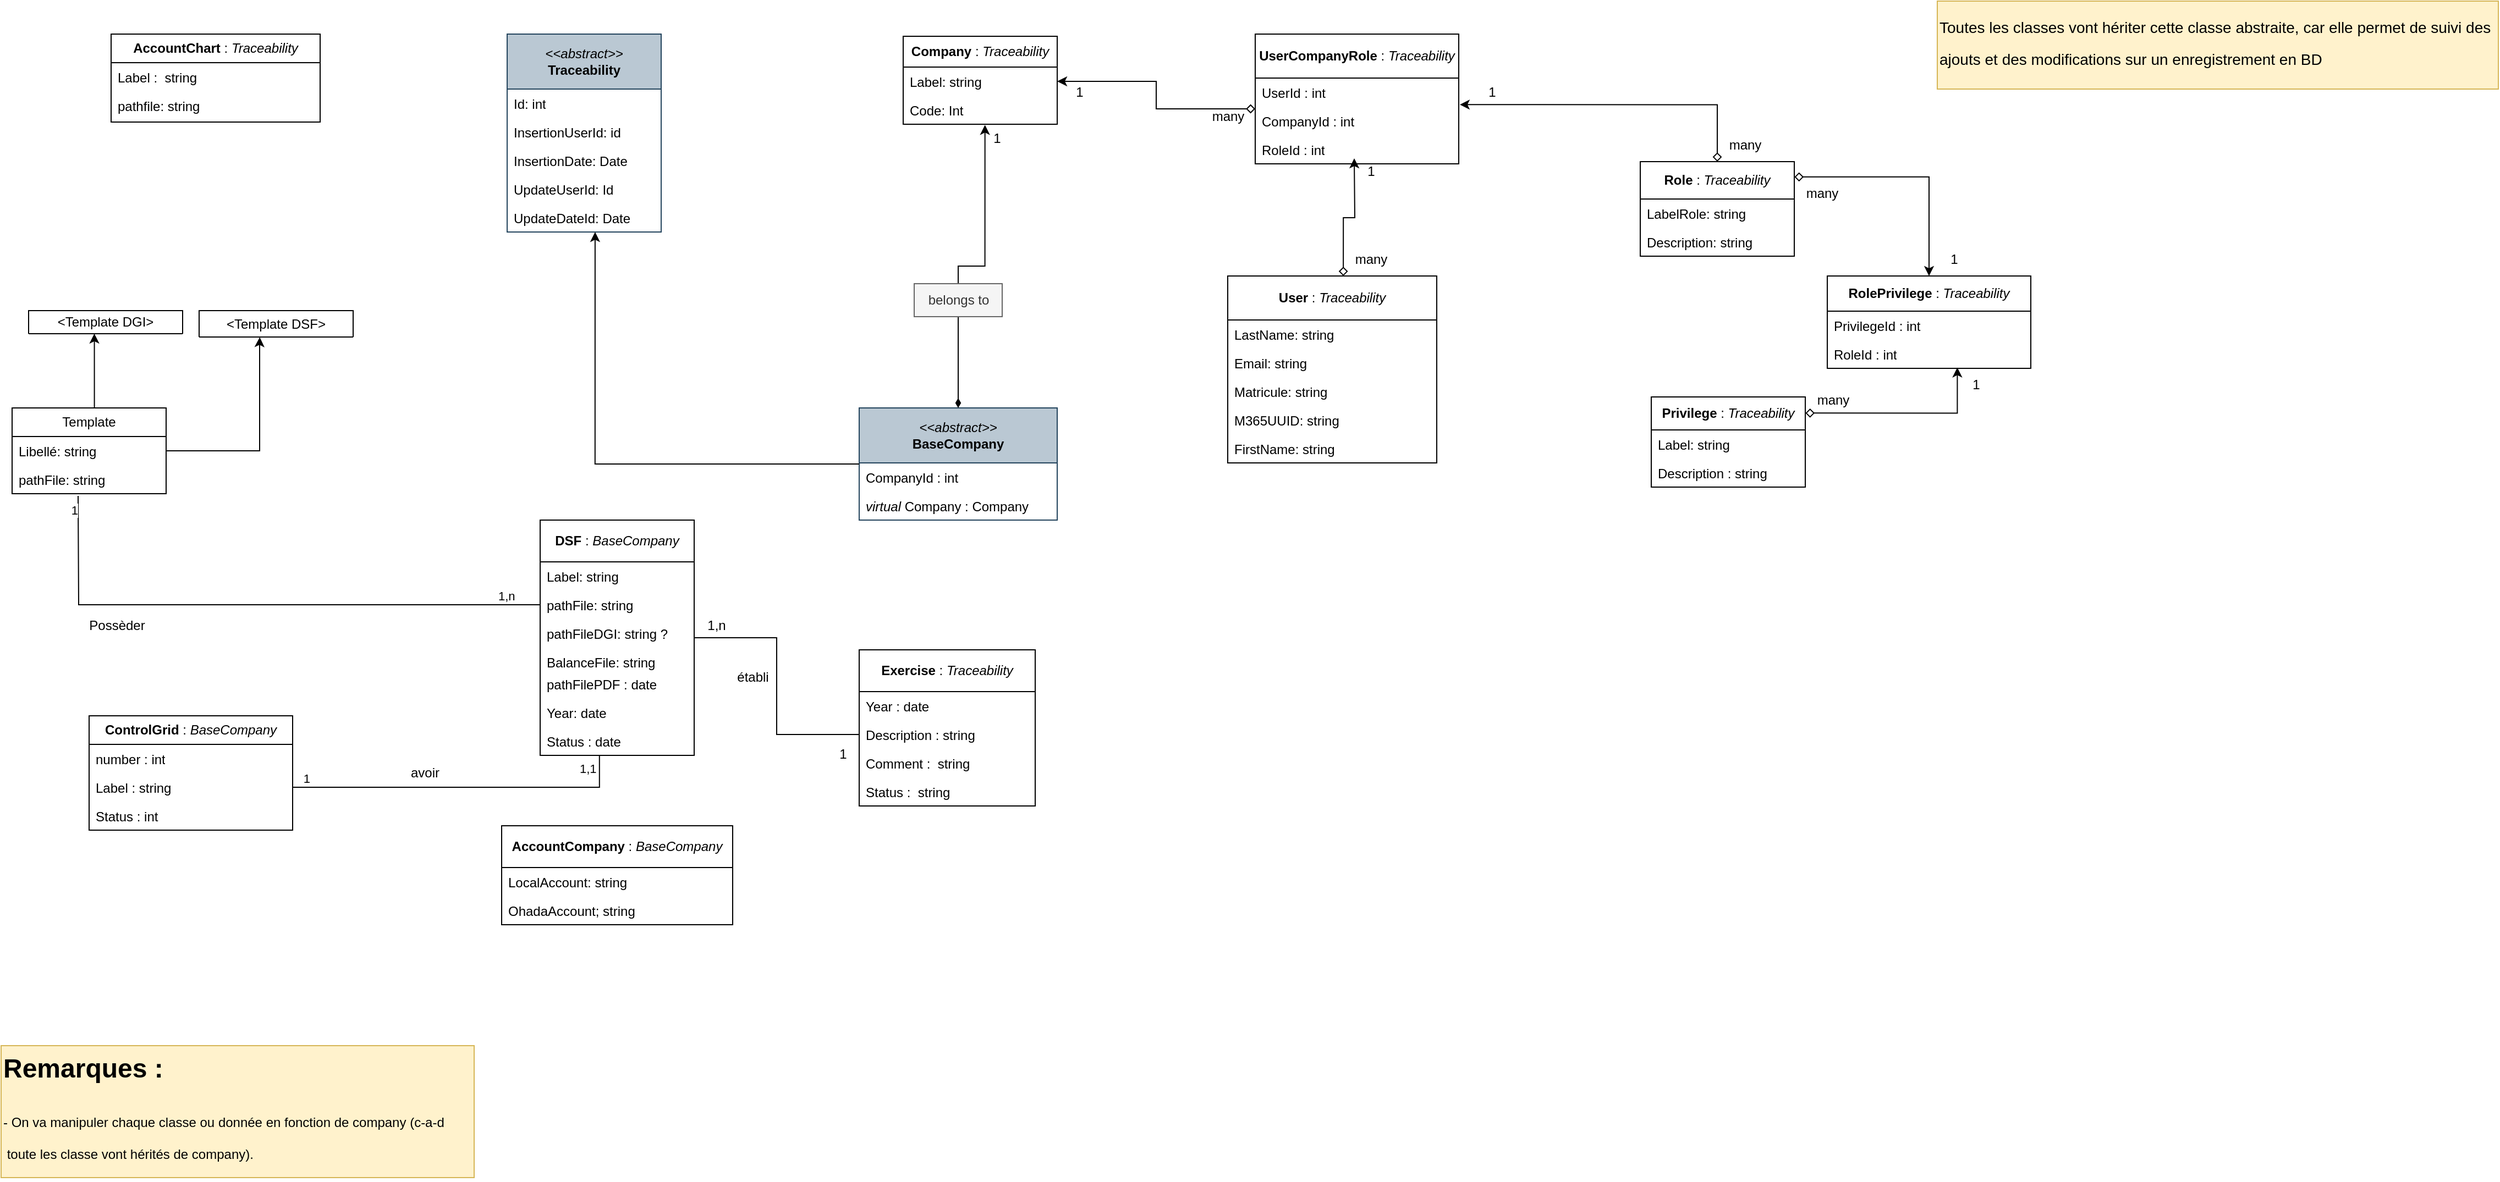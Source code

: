 <mxfile version="26.0.10" pages="5">
  <diagram name="Diagramme_classe" id="sAInUBp9SPaTB_44OAQI">
    <mxGraphModel dx="2725" dy="2144" grid="1" gridSize="10" guides="1" tooltips="1" connect="1" arrows="1" fold="1" page="1" pageScale="1" pageWidth="850" pageHeight="1100" math="0" shadow="0">
      <root>
        <mxCell id="Z375uEBu3RqQqHkyUfMS-0" />
        <mxCell id="Z375uEBu3RqQqHkyUfMS-1" parent="Z375uEBu3RqQqHkyUfMS-0" />
        <mxCell id="Z375uEBu3RqQqHkyUfMS-2" value="&lt;b&gt;User&lt;/b&gt; : &lt;i&gt;Traceability&lt;/i&gt;" style="swimlane;fontStyle=0;childLayout=stackLayout;horizontal=1;startSize=40;fillColor=none;horizontalStack=0;resizeParent=1;resizeParentMax=0;resizeLast=0;collapsible=1;marginBottom=0;whiteSpace=wrap;html=1;" vertex="1" parent="Z375uEBu3RqQqHkyUfMS-1">
          <mxGeometry x="295" y="60" width="190" height="170" as="geometry">
            <mxRectangle x="90" y="150" width="70" height="30" as="alternateBounds" />
          </mxGeometry>
        </mxCell>
        <mxCell id="Z375uEBu3RqQqHkyUfMS-3" value="LastName: string" style="text;strokeColor=none;fillColor=none;align=left;verticalAlign=top;spacingLeft=4;spacingRight=4;overflow=hidden;rotatable=0;points=[[0,0.5],[1,0.5]];portConstraint=eastwest;whiteSpace=wrap;html=1;" vertex="1" parent="Z375uEBu3RqQqHkyUfMS-2">
          <mxGeometry y="40" width="190" height="26" as="geometry" />
        </mxCell>
        <mxCell id="Z375uEBu3RqQqHkyUfMS-4" value="Email: string" style="text;strokeColor=none;fillColor=none;align=left;verticalAlign=top;spacingLeft=4;spacingRight=4;overflow=hidden;rotatable=0;points=[[0,0.5],[1,0.5]];portConstraint=eastwest;whiteSpace=wrap;html=1;" vertex="1" parent="Z375uEBu3RqQqHkyUfMS-2">
          <mxGeometry y="66" width="190" height="26" as="geometry" />
        </mxCell>
        <mxCell id="Z375uEBu3RqQqHkyUfMS-5" value="Matricule: string" style="text;strokeColor=none;fillColor=none;align=left;verticalAlign=top;spacingLeft=4;spacingRight=4;overflow=hidden;rotatable=0;points=[[0,0.5],[1,0.5]];portConstraint=eastwest;whiteSpace=wrap;html=1;" vertex="1" parent="Z375uEBu3RqQqHkyUfMS-2">
          <mxGeometry y="92" width="190" height="26" as="geometry" />
        </mxCell>
        <mxCell id="Z375uEBu3RqQqHkyUfMS-6" value="M365UUID: string" style="text;strokeColor=none;fillColor=none;align=left;verticalAlign=top;spacingLeft=4;spacingRight=4;overflow=hidden;rotatable=0;points=[[0,0.5],[1,0.5]];portConstraint=eastwest;whiteSpace=wrap;html=1;" vertex="1" parent="Z375uEBu3RqQqHkyUfMS-2">
          <mxGeometry y="118" width="190" height="26" as="geometry" />
        </mxCell>
        <mxCell id="Z375uEBu3RqQqHkyUfMS-7" value="FirstName: string" style="text;strokeColor=none;fillColor=none;align=left;verticalAlign=top;spacingLeft=4;spacingRight=4;overflow=hidden;rotatable=0;points=[[0,0.5],[1,0.5]];portConstraint=eastwest;whiteSpace=wrap;html=1;" vertex="1" parent="Z375uEBu3RqQqHkyUfMS-2">
          <mxGeometry y="144" width="190" height="26" as="geometry" />
        </mxCell>
        <mxCell id="Z375uEBu3RqQqHkyUfMS-8" value="&lt;b&gt;Company &lt;/b&gt;: &lt;i&gt;Traceability&lt;/i&gt;" style="swimlane;fontStyle=0;childLayout=stackLayout;horizontal=1;startSize=28;fillColor=none;horizontalStack=0;resizeParent=1;resizeParentMax=0;resizeLast=0;collapsible=1;marginBottom=0;whiteSpace=wrap;html=1;" vertex="1" parent="Z375uEBu3RqQqHkyUfMS-1">
          <mxGeometry y="-158" width="140" height="80" as="geometry" />
        </mxCell>
        <mxCell id="Z375uEBu3RqQqHkyUfMS-9" value="Label: string" style="text;strokeColor=none;fillColor=none;align=left;verticalAlign=top;spacingLeft=4;spacingRight=4;overflow=hidden;rotatable=0;points=[[0,0.5],[1,0.5]];portConstraint=eastwest;whiteSpace=wrap;html=1;" vertex="1" parent="Z375uEBu3RqQqHkyUfMS-8">
          <mxGeometry y="28" width="140" height="26" as="geometry" />
        </mxCell>
        <mxCell id="Z375uEBu3RqQqHkyUfMS-10" value="Code: Int" style="text;strokeColor=none;fillColor=none;align=left;verticalAlign=top;spacingLeft=4;spacingRight=4;overflow=hidden;rotatable=0;points=[[0,0.5],[1,0.5]];portConstraint=eastwest;whiteSpace=wrap;html=1;" vertex="1" parent="Z375uEBu3RqQqHkyUfMS-8">
          <mxGeometry y="54" width="140" height="26" as="geometry" />
        </mxCell>
        <mxCell id="Z375uEBu3RqQqHkyUfMS-11" value="&lt;b&gt;Role &lt;/b&gt;: &lt;i&gt;Traceability&lt;/i&gt;" style="swimlane;fontStyle=0;childLayout=stackLayout;horizontal=1;startSize=34;fillColor=none;horizontalStack=0;resizeParent=1;resizeParentMax=0;resizeLast=0;collapsible=1;marginBottom=0;whiteSpace=wrap;html=1;" vertex="1" parent="Z375uEBu3RqQqHkyUfMS-1">
          <mxGeometry x="670" y="-44" width="140" height="86" as="geometry" />
        </mxCell>
        <mxCell id="Z375uEBu3RqQqHkyUfMS-13" value="LabelRole: string" style="text;strokeColor=none;fillColor=none;align=left;verticalAlign=top;spacingLeft=4;spacingRight=4;overflow=hidden;rotatable=0;points=[[0,0.5],[1,0.5]];portConstraint=eastwest;whiteSpace=wrap;html=1;" vertex="1" parent="Z375uEBu3RqQqHkyUfMS-11">
          <mxGeometry y="34" width="140" height="26" as="geometry" />
        </mxCell>
        <mxCell id="Z375uEBu3RqQqHkyUfMS-14" value="Description: string" style="text;strokeColor=none;fillColor=none;align=left;verticalAlign=top;spacingLeft=4;spacingRight=4;overflow=hidden;rotatable=0;points=[[0,0.5],[1,0.5]];portConstraint=eastwest;whiteSpace=wrap;html=1;" vertex="1" parent="Z375uEBu3RqQqHkyUfMS-11">
          <mxGeometry y="60" width="140" height="26" as="geometry" />
        </mxCell>
        <mxCell id="Z375uEBu3RqQqHkyUfMS-15" value="&lt;b&gt;Privilege &lt;/b&gt;: &lt;i&gt;Traceability&lt;/i&gt;" style="swimlane;fontStyle=0;childLayout=stackLayout;horizontal=1;startSize=30;fillColor=none;horizontalStack=0;resizeParent=1;resizeParentMax=0;resizeLast=0;collapsible=1;marginBottom=0;whiteSpace=wrap;html=1;" vertex="1" parent="Z375uEBu3RqQqHkyUfMS-1">
          <mxGeometry x="680" y="170" width="140" height="82" as="geometry" />
        </mxCell>
        <mxCell id="Z375uEBu3RqQqHkyUfMS-17" value="Label: string" style="text;strokeColor=none;fillColor=none;align=left;verticalAlign=top;spacingLeft=4;spacingRight=4;overflow=hidden;rotatable=0;points=[[0,0.5],[1,0.5]];portConstraint=eastwest;whiteSpace=wrap;html=1;" vertex="1" parent="Z375uEBu3RqQqHkyUfMS-15">
          <mxGeometry y="30" width="140" height="26" as="geometry" />
        </mxCell>
        <mxCell id="Z375uEBu3RqQqHkyUfMS-18" value="Description : string" style="text;strokeColor=none;fillColor=none;align=left;verticalAlign=top;spacingLeft=4;spacingRight=4;overflow=hidden;rotatable=0;points=[[0,0.5],[1,0.5]];portConstraint=eastwest;whiteSpace=wrap;html=1;" vertex="1" parent="Z375uEBu3RqQqHkyUfMS-15">
          <mxGeometry y="56" width="140" height="26" as="geometry" />
        </mxCell>
        <mxCell id="L7PKeCUzlWMnQQc5L4rm-7" style="edgeStyle=orthogonalEdgeStyle;rounded=0;orthogonalLoop=1;jettySize=auto;html=1;entryX=0;entryY=0.5;entryDx=0;entryDy=0;endArrow=none;startFill=0;" edge="1" parent="Z375uEBu3RqQqHkyUfMS-1" source="Z375uEBu3RqQqHkyUfMS-22" target="L7PKeCUzlWMnQQc5L4rm-4">
          <mxGeometry relative="1" as="geometry" />
        </mxCell>
        <mxCell id="Z375uEBu3RqQqHkyUfMS-22" value="&lt;b&gt;DSF &lt;/b&gt;: &lt;i&gt;BaseCompany&lt;/i&gt;" style="swimlane;fontStyle=0;childLayout=stackLayout;horizontal=1;startSize=38;fillColor=none;horizontalStack=0;resizeParent=1;resizeParentMax=0;resizeLast=0;collapsible=1;marginBottom=0;whiteSpace=wrap;html=1;" vertex="1" parent="Z375uEBu3RqQqHkyUfMS-1">
          <mxGeometry x="-330" y="282" width="140" height="214" as="geometry" />
        </mxCell>
        <mxCell id="Z375uEBu3RqQqHkyUfMS-24" value="Label: string" style="text;strokeColor=none;fillColor=none;align=left;verticalAlign=top;spacingLeft=4;spacingRight=4;overflow=hidden;rotatable=0;points=[[0,0.5],[1,0.5]];portConstraint=eastwest;whiteSpace=wrap;html=1;" vertex="1" parent="Z375uEBu3RqQqHkyUfMS-22">
          <mxGeometry y="38" width="140" height="26" as="geometry" />
        </mxCell>
        <mxCell id="Z375uEBu3RqQqHkyUfMS-25" value="pathFile: string" style="text;strokeColor=none;fillColor=none;align=left;verticalAlign=top;spacingLeft=4;spacingRight=4;overflow=hidden;rotatable=0;points=[[0,0.5],[1,0.5]];portConstraint=eastwest;whiteSpace=wrap;html=1;" vertex="1" parent="Z375uEBu3RqQqHkyUfMS-22">
          <mxGeometry y="64" width="140" height="26" as="geometry" />
        </mxCell>
        <mxCell id="Z375uEBu3RqQqHkyUfMS-26" value="pathFileDGI: string ?" style="text;strokeColor=none;fillColor=none;align=left;verticalAlign=top;spacingLeft=4;spacingRight=4;overflow=hidden;rotatable=0;points=[[0,0.5],[1,0.5]];portConstraint=eastwest;whiteSpace=wrap;html=1;" vertex="1" parent="Z375uEBu3RqQqHkyUfMS-22">
          <mxGeometry y="90" width="140" height="26" as="geometry" />
        </mxCell>
        <mxCell id="Z375uEBu3RqQqHkyUfMS-27" value="BalanceFile: string" style="text;strokeColor=none;fillColor=none;align=left;verticalAlign=top;spacingLeft=4;spacingRight=4;overflow=hidden;rotatable=0;points=[[0,0.5],[1,0.5]];portConstraint=eastwest;whiteSpace=wrap;html=1;" vertex="1" parent="Z375uEBu3RqQqHkyUfMS-22">
          <mxGeometry y="116" width="140" height="20" as="geometry" />
        </mxCell>
        <mxCell id="Z375uEBu3RqQqHkyUfMS-28" value="pathFilePDF : date" style="text;strokeColor=none;fillColor=none;align=left;verticalAlign=top;spacingLeft=4;spacingRight=4;overflow=hidden;rotatable=0;points=[[0,0.5],[1,0.5]];portConstraint=eastwest;whiteSpace=wrap;html=1;" vertex="1" parent="Z375uEBu3RqQqHkyUfMS-22">
          <mxGeometry y="136" width="140" height="26" as="geometry" />
        </mxCell>
        <mxCell id="L7PKeCUzlWMnQQc5L4rm-0" value="Year: date" style="text;strokeColor=none;fillColor=none;align=left;verticalAlign=top;spacingLeft=4;spacingRight=4;overflow=hidden;rotatable=0;points=[[0,0.5],[1,0.5]];portConstraint=eastwest;whiteSpace=wrap;html=1;" vertex="1" parent="Z375uEBu3RqQqHkyUfMS-22">
          <mxGeometry y="162" width="140" height="26" as="geometry" />
        </mxCell>
        <mxCell id="qem_2TATjBy_XrHpphB_-0" value="Status : date" style="text;strokeColor=none;fillColor=none;align=left;verticalAlign=top;spacingLeft=4;spacingRight=4;overflow=hidden;rotatable=0;points=[[0,0.5],[1,0.5]];portConstraint=eastwest;whiteSpace=wrap;html=1;" vertex="1" parent="Z375uEBu3RqQqHkyUfMS-22">
          <mxGeometry y="188" width="140" height="26" as="geometry" />
        </mxCell>
        <mxCell id="Z375uEBu3RqQqHkyUfMS-29" value="&lt;b&gt;AccountCompany&lt;/b&gt; : &lt;i&gt;BaseCompany&lt;/i&gt;" style="swimlane;fontStyle=0;childLayout=stackLayout;horizontal=1;startSize=38;fillColor=none;horizontalStack=0;resizeParent=1;resizeParentMax=0;resizeLast=0;collapsible=1;marginBottom=0;whiteSpace=wrap;html=1;" vertex="1" parent="Z375uEBu3RqQqHkyUfMS-1">
          <mxGeometry x="-365" y="560" width="210" height="90" as="geometry" />
        </mxCell>
        <mxCell id="Z375uEBu3RqQqHkyUfMS-31" value="LocalAccount: string" style="text;strokeColor=none;fillColor=none;align=left;verticalAlign=top;spacingLeft=4;spacingRight=4;overflow=hidden;rotatable=0;points=[[0,0.5],[1,0.5]];portConstraint=eastwest;whiteSpace=wrap;html=1;" vertex="1" parent="Z375uEBu3RqQqHkyUfMS-29">
          <mxGeometry y="38" width="210" height="26" as="geometry" />
        </mxCell>
        <mxCell id="Z375uEBu3RqQqHkyUfMS-32" value="OhadaAccount; string" style="text;strokeColor=none;fillColor=none;align=left;verticalAlign=top;spacingLeft=4;spacingRight=4;overflow=hidden;rotatable=0;points=[[0,0.5],[1,0.5]];portConstraint=eastwest;whiteSpace=wrap;html=1;" vertex="1" parent="Z375uEBu3RqQqHkyUfMS-29">
          <mxGeometry y="64" width="210" height="26" as="geometry" />
        </mxCell>
        <mxCell id="Z375uEBu3RqQqHkyUfMS-33" value="&lt;b&gt;AccountChart &lt;/b&gt;: &lt;i&gt;Traceability&lt;/i&gt;" style="swimlane;fontStyle=0;childLayout=stackLayout;horizontal=1;startSize=26;fillColor=none;horizontalStack=0;resizeParent=1;resizeParentMax=0;resizeLast=0;collapsible=1;marginBottom=0;whiteSpace=wrap;html=1;" vertex="1" parent="Z375uEBu3RqQqHkyUfMS-1">
          <mxGeometry x="-720" y="-160" width="190" height="80" as="geometry" />
        </mxCell>
        <mxCell id="Z375uEBu3RqQqHkyUfMS-34" value="Label :&amp;nbsp; string" style="text;strokeColor=none;fillColor=none;align=left;verticalAlign=top;spacingLeft=4;spacingRight=4;overflow=hidden;rotatable=0;points=[[0,0.5],[1,0.5]];portConstraint=eastwest;whiteSpace=wrap;html=1;" vertex="1" parent="Z375uEBu3RqQqHkyUfMS-33">
          <mxGeometry y="26" width="190" height="26" as="geometry" />
        </mxCell>
        <mxCell id="Z375uEBu3RqQqHkyUfMS-35" value="pathfile: string" style="text;strokeColor=none;fillColor=none;align=left;verticalAlign=top;spacingLeft=4;spacingRight=4;overflow=hidden;rotatable=0;points=[[0,0.5],[1,0.5]];portConstraint=eastwest;whiteSpace=wrap;html=1;" vertex="1" parent="Z375uEBu3RqQqHkyUfMS-33">
          <mxGeometry y="52" width="190" height="28" as="geometry" />
        </mxCell>
        <mxCell id="Z375uEBu3RqQqHkyUfMS-56" style="edgeStyle=orthogonalEdgeStyle;rounded=0;orthogonalLoop=1;jettySize=auto;html=1;entryX=0.427;entryY=0.997;entryDx=0;entryDy=0;entryPerimeter=0;" edge="1" parent="Z375uEBu3RqQqHkyUfMS-1" source="Z375uEBu3RqQqHkyUfMS-58" target="Z375uEBu3RqQqHkyUfMS-80">
          <mxGeometry relative="1" as="geometry">
            <Array as="points">
              <mxPoint x="-735" y="160" />
            </Array>
          </mxGeometry>
        </mxCell>
        <mxCell id="Z375uEBu3RqQqHkyUfMS-57" style="edgeStyle=orthogonalEdgeStyle;rounded=0;orthogonalLoop=1;jettySize=auto;html=1;entryX=0.394;entryY=1.007;entryDx=0;entryDy=0;entryPerimeter=0;" edge="1" parent="Z375uEBu3RqQqHkyUfMS-1" source="Z375uEBu3RqQqHkyUfMS-58" target="Z375uEBu3RqQqHkyUfMS-81">
          <mxGeometry relative="1" as="geometry">
            <Array as="points">
              <mxPoint x="-585" y="219" />
              <mxPoint x="-585" y="121" />
            </Array>
          </mxGeometry>
        </mxCell>
        <mxCell id="Z375uEBu3RqQqHkyUfMS-58" value="Template" style="swimlane;fontStyle=0;childLayout=stackLayout;horizontal=1;startSize=26;fillColor=none;horizontalStack=0;resizeParent=1;resizeParentMax=0;resizeLast=0;collapsible=1;marginBottom=0;whiteSpace=wrap;html=1;" vertex="1" parent="Z375uEBu3RqQqHkyUfMS-1">
          <mxGeometry x="-810" y="180" width="140" height="78" as="geometry" />
        </mxCell>
        <mxCell id="Z375uEBu3RqQqHkyUfMS-59" value="Libellé: string" style="text;strokeColor=none;fillColor=none;align=left;verticalAlign=top;spacingLeft=4;spacingRight=4;overflow=hidden;rotatable=0;points=[[0,0.5],[1,0.5]];portConstraint=eastwest;whiteSpace=wrap;html=1;" vertex="1" parent="Z375uEBu3RqQqHkyUfMS-58">
          <mxGeometry y="26" width="140" height="26" as="geometry" />
        </mxCell>
        <mxCell id="Z375uEBu3RqQqHkyUfMS-60" value="pathFile: string" style="text;strokeColor=none;fillColor=none;align=left;verticalAlign=top;spacingLeft=4;spacingRight=4;overflow=hidden;rotatable=0;points=[[0,0.5],[1,0.5]];portConstraint=eastwest;whiteSpace=wrap;html=1;" vertex="1" parent="Z375uEBu3RqQqHkyUfMS-58">
          <mxGeometry y="52" width="140" height="26" as="geometry" />
        </mxCell>
        <mxCell id="Z375uEBu3RqQqHkyUfMS-61" value="&lt;b&gt;ControlGrid&amp;nbsp;&lt;/b&gt;: &lt;i&gt;BaseCompany&lt;/i&gt;" style="swimlane;fontStyle=0;childLayout=stackLayout;horizontal=1;startSize=26;fillColor=none;horizontalStack=0;resizeParent=1;resizeParentMax=0;resizeLast=0;collapsible=1;marginBottom=0;whiteSpace=wrap;html=1;" vertex="1" parent="Z375uEBu3RqQqHkyUfMS-1">
          <mxGeometry x="-740" y="460" width="185" height="104" as="geometry" />
        </mxCell>
        <mxCell id="Z375uEBu3RqQqHkyUfMS-62" value="number : int" style="text;strokeColor=none;fillColor=none;align=left;verticalAlign=top;spacingLeft=4;spacingRight=4;overflow=hidden;rotatable=0;points=[[0,0.5],[1,0.5]];portConstraint=eastwest;whiteSpace=wrap;html=1;" vertex="1" parent="Z375uEBu3RqQqHkyUfMS-61">
          <mxGeometry y="26" width="185" height="26" as="geometry" />
        </mxCell>
        <mxCell id="Z375uEBu3RqQqHkyUfMS-63" value="Label : string" style="text;strokeColor=none;fillColor=none;align=left;verticalAlign=top;spacingLeft=4;spacingRight=4;overflow=hidden;rotatable=0;points=[[0,0.5],[1,0.5]];portConstraint=eastwest;whiteSpace=wrap;html=1;" vertex="1" parent="Z375uEBu3RqQqHkyUfMS-61">
          <mxGeometry y="52" width="185" height="26" as="geometry" />
        </mxCell>
        <mxCell id="Z375uEBu3RqQqHkyUfMS-64" value="Status : int" style="text;strokeColor=none;fillColor=none;align=left;verticalAlign=top;spacingLeft=4;spacingRight=4;overflow=hidden;rotatable=0;points=[[0,0.5],[1,0.5]];portConstraint=eastwest;whiteSpace=wrap;html=1;" vertex="1" parent="Z375uEBu3RqQqHkyUfMS-61">
          <mxGeometry y="78" width="185" height="26" as="geometry" />
        </mxCell>
        <mxCell id="Z375uEBu3RqQqHkyUfMS-65" value="" style="endArrow=none;html=1;edgeStyle=orthogonalEdgeStyle;rounded=0;entryX=1;entryY=0.5;entryDx=0;entryDy=0;exitX=0.385;exitY=1.009;exitDx=0;exitDy=0;exitPerimeter=0;" edge="1" parent="Z375uEBu3RqQqHkyUfMS-1" target="Z375uEBu3RqQqHkyUfMS-63" source="qem_2TATjBy_XrHpphB_-0">
          <mxGeometry relative="1" as="geometry">
            <mxPoint x="-276" y="480" as="sourcePoint" />
            <mxPoint x="-370" y="528.5" as="targetPoint" />
          </mxGeometry>
        </mxCell>
        <mxCell id="Z375uEBu3RqQqHkyUfMS-66" value="1,1" style="edgeLabel;resizable=0;html=1;align=left;verticalAlign=bottom;" connectable="0" vertex="1" parent="Z375uEBu3RqQqHkyUfMS-65">
          <mxGeometry x="-1" relative="1" as="geometry">
            <mxPoint x="-20" y="20" as="offset" />
          </mxGeometry>
        </mxCell>
        <mxCell id="Z375uEBu3RqQqHkyUfMS-67" value="1" style="edgeLabel;resizable=0;html=1;align=right;verticalAlign=bottom;" connectable="0" vertex="1" parent="Z375uEBu3RqQqHkyUfMS-65">
          <mxGeometry x="1" relative="1" as="geometry">
            <mxPoint x="16" as="offset" />
          </mxGeometry>
        </mxCell>
        <mxCell id="Z375uEBu3RqQqHkyUfMS-68" value="avoir" style="text;html=1;align=center;verticalAlign=middle;resizable=0;points=[];autosize=1;strokeColor=none;fillColor=none;" vertex="1" parent="Z375uEBu3RqQqHkyUfMS-1">
          <mxGeometry x="-460" y="497" width="50" height="30" as="geometry" />
        </mxCell>
        <mxCell id="Z375uEBu3RqQqHkyUfMS-69" value="" style="endArrow=none;html=1;edgeStyle=orthogonalEdgeStyle;rounded=0;exitX=0;exitY=0.5;exitDx=0;exitDy=0;" edge="1" parent="Z375uEBu3RqQqHkyUfMS-1" source="Z375uEBu3RqQqHkyUfMS-25">
          <mxGeometry relative="1" as="geometry">
            <mxPoint x="-795" y="326" as="sourcePoint" />
            <mxPoint x="-750" y="260" as="targetPoint" />
          </mxGeometry>
        </mxCell>
        <mxCell id="Z375uEBu3RqQqHkyUfMS-70" value="1,n" style="edgeLabel;resizable=0;html=1;align=left;verticalAlign=bottom;" connectable="0" vertex="1" parent="Z375uEBu3RqQqHkyUfMS-69">
          <mxGeometry x="-1" relative="1" as="geometry">
            <mxPoint x="-40" as="offset" />
          </mxGeometry>
        </mxCell>
        <mxCell id="Z375uEBu3RqQqHkyUfMS-71" value="1" style="edgeLabel;resizable=0;html=1;align=right;verticalAlign=bottom;" connectable="0" vertex="1" parent="Z375uEBu3RqQqHkyUfMS-69">
          <mxGeometry x="1" relative="1" as="geometry">
            <mxPoint y="21" as="offset" />
          </mxGeometry>
        </mxCell>
        <mxCell id="Z375uEBu3RqQqHkyUfMS-72" value="Possèder" style="text;html=1;align=center;verticalAlign=middle;resizable=0;points=[];autosize=1;strokeColor=none;fillColor=none;" vertex="1" parent="Z375uEBu3RqQqHkyUfMS-1">
          <mxGeometry x="-750" y="363" width="70" height="30" as="geometry" />
        </mxCell>
        <mxCell id="Z375uEBu3RqQqHkyUfMS-79" value="&lt;h1 style=&quot;margin-top: 0px;&quot;&gt;Remarques :&lt;/h1&gt;&lt;h1 style=&quot;margin-top: 0px;&quot;&gt;&lt;span style=&quot;background-color: transparent; color: light-dark(rgb(0, 0, 0), rgb(255, 255, 255)); font-size: 12px; font-weight: normal;&quot;&gt;- On va manipuler chaque classe ou donnée en fonction de company (c-a-d&amp;nbsp; &amp;nbsp;toute les classe vont hérités de company).&amp;nbsp;&amp;nbsp;&lt;/span&gt;&lt;/h1&gt;" style="text;html=1;whiteSpace=wrap;overflow=hidden;rounded=0;fillColor=#fff2cc;strokeColor=#d6b656;" vertex="1" parent="Z375uEBu3RqQqHkyUfMS-1">
          <mxGeometry x="-820" y="760" width="430" height="120" as="geometry" />
        </mxCell>
        <mxCell id="Z375uEBu3RqQqHkyUfMS-80" value="&amp;lt;Template DGI&amp;gt;" style="swimlane;fontStyle=0;childLayout=stackLayout;horizontal=1;startSize=21;fillColor=none;horizontalStack=0;resizeParent=1;resizeParentMax=0;resizeLast=0;collapsible=1;marginBottom=0;whiteSpace=wrap;html=1;" vertex="1" parent="Z375uEBu3RqQqHkyUfMS-1">
          <mxGeometry x="-795" y="91.5" width="140" height="21" as="geometry" />
        </mxCell>
        <mxCell id="Z375uEBu3RqQqHkyUfMS-81" value="&amp;lt;Template DSF&amp;gt;" style="swimlane;fontStyle=0;childLayout=stackLayout;horizontal=1;startSize=26;fillColor=none;horizontalStack=0;resizeParent=1;resizeParentMax=0;resizeLast=0;collapsible=1;marginBottom=0;whiteSpace=wrap;html=1;" vertex="1" parent="Z375uEBu3RqQqHkyUfMS-1">
          <mxGeometry x="-640" y="91.5" width="140" height="24" as="geometry" />
        </mxCell>
        <mxCell id="Z375uEBu3RqQqHkyUfMS-82" value="&lt;div&gt;&lt;i&gt;&amp;lt;&amp;lt;abstract&amp;gt;&amp;gt;&lt;/i&gt;&lt;br&gt;&lt;/div&gt;&lt;b&gt;Traceability&lt;/b&gt;" style="swimlane;fontStyle=0;childLayout=stackLayout;horizontal=1;startSize=50;fillColor=#bac8d3;horizontalStack=0;resizeParent=1;resizeParentMax=0;resizeLast=0;collapsible=1;marginBottom=0;whiteSpace=wrap;html=1;strokeColor=#23445d;" vertex="1" parent="Z375uEBu3RqQqHkyUfMS-1">
          <mxGeometry x="-360" y="-160" width="140" height="180" as="geometry" />
        </mxCell>
        <mxCell id="Z375uEBu3RqQqHkyUfMS-83" value="Id: int" style="text;strokeColor=none;fillColor=none;align=left;verticalAlign=top;spacingLeft=4;spacingRight=4;overflow=hidden;rotatable=0;points=[[0,0.5],[1,0.5]];portConstraint=eastwest;whiteSpace=wrap;html=1;" vertex="1" parent="Z375uEBu3RqQqHkyUfMS-82">
          <mxGeometry y="50" width="140" height="26" as="geometry" />
        </mxCell>
        <mxCell id="Z375uEBu3RqQqHkyUfMS-84" value="InsertionUserId: id" style="text;strokeColor=none;fillColor=none;align=left;verticalAlign=top;spacingLeft=4;spacingRight=4;overflow=hidden;rotatable=0;points=[[0,0.5],[1,0.5]];portConstraint=eastwest;whiteSpace=wrap;html=1;" vertex="1" parent="Z375uEBu3RqQqHkyUfMS-82">
          <mxGeometry y="76" width="140" height="26" as="geometry" />
        </mxCell>
        <mxCell id="Z375uEBu3RqQqHkyUfMS-85" value="InsertionDate: Date" style="text;strokeColor=none;fillColor=none;align=left;verticalAlign=top;spacingLeft=4;spacingRight=4;overflow=hidden;rotatable=0;points=[[0,0.5],[1,0.5]];portConstraint=eastwest;whiteSpace=wrap;html=1;" vertex="1" parent="Z375uEBu3RqQqHkyUfMS-82">
          <mxGeometry y="102" width="140" height="26" as="geometry" />
        </mxCell>
        <mxCell id="Z375uEBu3RqQqHkyUfMS-86" value="UpdateUserId: Id" style="text;strokeColor=none;fillColor=none;align=left;verticalAlign=top;spacingLeft=4;spacingRight=4;overflow=hidden;rotatable=0;points=[[0,0.5],[1,0.5]];portConstraint=eastwest;whiteSpace=wrap;html=1;" vertex="1" parent="Z375uEBu3RqQqHkyUfMS-82">
          <mxGeometry y="128" width="140" height="26" as="geometry" />
        </mxCell>
        <mxCell id="Z375uEBu3RqQqHkyUfMS-87" value="UpdateDateId: Date" style="text;strokeColor=none;fillColor=none;align=left;verticalAlign=top;spacingLeft=4;spacingRight=4;overflow=hidden;rotatable=0;points=[[0,0.5],[1,0.5]];portConstraint=eastwest;whiteSpace=wrap;html=1;" vertex="1" parent="Z375uEBu3RqQqHkyUfMS-82">
          <mxGeometry y="154" width="140" height="26" as="geometry" />
        </mxCell>
        <mxCell id="Z375uEBu3RqQqHkyUfMS-88" value="&lt;h1 style=&quot;margin-top: 0px;&quot;&gt;&lt;span style=&quot;font-weight: normal;&quot;&gt;&lt;font style=&quot;font-size: 14px;&quot;&gt;Toutes les classes vont hériter cette classe abstraite, car elle permet de suivi des ajouts et des modifications sur un enregistrement en BD&lt;/font&gt;&lt;/span&gt;&lt;/h1&gt;" style="text;html=1;whiteSpace=wrap;overflow=hidden;rounded=0;fillColor=#fff2cc;strokeColor=#d6b656;" vertex="1" parent="Z375uEBu3RqQqHkyUfMS-1">
          <mxGeometry x="940" y="-190" width="510" height="80" as="geometry" />
        </mxCell>
        <mxCell id="Z375uEBu3RqQqHkyUfMS-90" value="&lt;b&gt;UserCompanyRole &lt;/b&gt;: &lt;i&gt;Traceability&lt;/i&gt;" style="swimlane;fontStyle=0;childLayout=stackLayout;horizontal=1;startSize=40;fillColor=none;horizontalStack=0;resizeParent=1;resizeParentMax=0;resizeLast=0;collapsible=1;marginBottom=0;whiteSpace=wrap;html=1;" vertex="1" parent="Z375uEBu3RqQqHkyUfMS-1">
          <mxGeometry x="320" y="-160" width="185" height="118" as="geometry">
            <mxRectangle x="90" y="150" width="70" height="30" as="alternateBounds" />
          </mxGeometry>
        </mxCell>
        <mxCell id="Z375uEBu3RqQqHkyUfMS-91" value="UserId : int" style="text;strokeColor=none;fillColor=none;align=left;verticalAlign=top;spacingLeft=4;spacingRight=4;overflow=hidden;rotatable=0;points=[[0,0.5],[1,0.5]];portConstraint=eastwest;whiteSpace=wrap;html=1;" vertex="1" parent="Z375uEBu3RqQqHkyUfMS-90">
          <mxGeometry y="40" width="185" height="26" as="geometry" />
        </mxCell>
        <mxCell id="Z375uEBu3RqQqHkyUfMS-92" value="CompanyId : int" style="text;strokeColor=none;fillColor=none;align=left;verticalAlign=top;spacingLeft=4;spacingRight=4;overflow=hidden;rotatable=0;points=[[0,0.5],[1,0.5]];portConstraint=eastwest;whiteSpace=wrap;html=1;" vertex="1" parent="Z375uEBu3RqQqHkyUfMS-90">
          <mxGeometry y="66" width="185" height="26" as="geometry" />
        </mxCell>
        <mxCell id="8WVjo0FWWdLkfjxtC6fj-0" value="RoleId : int" style="text;strokeColor=none;fillColor=none;align=left;verticalAlign=top;spacingLeft=4;spacingRight=4;overflow=hidden;rotatable=0;points=[[0,0.5],[1,0.5]];portConstraint=eastwest;whiteSpace=wrap;html=1;" vertex="1" parent="Z375uEBu3RqQqHkyUfMS-90">
          <mxGeometry y="92" width="185" height="26" as="geometry" />
        </mxCell>
        <mxCell id="HvjGk9HwD8lpXUWhIc-Q-1" value="&lt;div&gt;&lt;i&gt;&amp;lt;&amp;lt;abstract&amp;gt;&amp;gt;&lt;/i&gt;&lt;br&gt;&lt;/div&gt;&lt;b&gt;BaseCompany&lt;/b&gt;" style="swimlane;fontStyle=0;childLayout=stackLayout;horizontal=1;startSize=50;fillColor=#bac8d3;horizontalStack=0;resizeParent=1;resizeParentMax=0;resizeLast=0;collapsible=1;marginBottom=0;whiteSpace=wrap;html=1;strokeColor=#23445d;" vertex="1" parent="Z375uEBu3RqQqHkyUfMS-1">
          <mxGeometry x="-40" y="180" width="180" height="102" as="geometry" />
        </mxCell>
        <mxCell id="HvjGk9HwD8lpXUWhIc-Q-2" value="CompanyId : int" style="text;strokeColor=none;fillColor=none;align=left;verticalAlign=top;spacingLeft=4;spacingRight=4;overflow=hidden;rotatable=0;points=[[0,0.5],[1,0.5]];portConstraint=eastwest;whiteSpace=wrap;html=1;" vertex="1" parent="HvjGk9HwD8lpXUWhIc-Q-1">
          <mxGeometry y="50" width="180" height="26" as="geometry" />
        </mxCell>
        <mxCell id="HvjGk9HwD8lpXUWhIc-Q-3" value="&lt;i&gt;virtual &lt;/i&gt;Company : Company" style="text;strokeColor=none;fillColor=none;align=left;verticalAlign=top;spacingLeft=4;spacingRight=4;overflow=hidden;rotatable=0;points=[[0,0.5],[1,0.5]];portConstraint=eastwest;whiteSpace=wrap;html=1;" vertex="1" parent="HvjGk9HwD8lpXUWhIc-Q-1">
          <mxGeometry y="76" width="180" height="26" as="geometry" />
        </mxCell>
        <mxCell id="HvjGk9HwD8lpXUWhIc-Q-7" style="edgeStyle=orthogonalEdgeStyle;rounded=0;orthogonalLoop=1;jettySize=auto;html=1;exitX=0;exitY=0.5;exitDx=0;exitDy=0;entryX=0.571;entryY=1;entryDx=0;entryDy=0;entryPerimeter=0;" edge="1" parent="Z375uEBu3RqQqHkyUfMS-1" source="HvjGk9HwD8lpXUWhIc-Q-1" target="Z375uEBu3RqQqHkyUfMS-87">
          <mxGeometry relative="1" as="geometry" />
        </mxCell>
        <mxCell id="HvjGk9HwD8lpXUWhIc-Q-8" style="edgeStyle=orthogonalEdgeStyle;rounded=0;orthogonalLoop=1;jettySize=auto;html=1;entryX=0.531;entryY=1.023;entryDx=0;entryDy=0;entryPerimeter=0;startArrow=diamondThin;startFill=1;exitX=0.5;exitY=0;exitDx=0;exitDy=0;" edge="1" parent="Z375uEBu3RqQqHkyUfMS-1" source="HvjGk9HwD8lpXUWhIc-Q-1" target="Z375uEBu3RqQqHkyUfMS-10">
          <mxGeometry relative="1" as="geometry">
            <mxPoint x="30" y="140" as="sourcePoint" />
          </mxGeometry>
        </mxCell>
        <mxCell id="HvjGk9HwD8lpXUWhIc-Q-9" value="1" style="text;html=1;align=center;verticalAlign=middle;resizable=0;points=[];autosize=1;strokeColor=none;fillColor=none;" vertex="1" parent="Z375uEBu3RqQqHkyUfMS-1">
          <mxGeometry x="70" y="-80" width="30" height="30" as="geometry" />
        </mxCell>
        <mxCell id="HvjGk9HwD8lpXUWhIc-Q-10" value="belongs to" style="text;html=1;align=center;verticalAlign=middle;resizable=0;points=[];autosize=1;fillColor=#f5f5f5;fontColor=#333333;strokeColor=#666666;" vertex="1" parent="Z375uEBu3RqQqHkyUfMS-1">
          <mxGeometry x="10" y="67" width="80" height="30" as="geometry" />
        </mxCell>
        <mxCell id="8WVjo0FWWdLkfjxtC6fj-1" style="edgeStyle=orthogonalEdgeStyle;rounded=0;orthogonalLoop=1;jettySize=auto;html=1;entryX=1;entryY=0.5;entryDx=0;entryDy=0;startArrow=diamond;startFill=0;exitX=0;exitY=0.077;exitDx=0;exitDy=0;exitPerimeter=0;" edge="1" parent="Z375uEBu3RqQqHkyUfMS-1" source="Z375uEBu3RqQqHkyUfMS-92" target="Z375uEBu3RqQqHkyUfMS-9">
          <mxGeometry relative="1" as="geometry">
            <mxPoint x="210" y="85" as="sourcePoint" />
            <mxPoint x="234" y="-150" as="targetPoint" />
          </mxGeometry>
        </mxCell>
        <mxCell id="8WVjo0FWWdLkfjxtC6fj-2" value="many" style="text;html=1;align=center;verticalAlign=middle;resizable=0;points=[];autosize=1;strokeColor=none;fillColor=none;" vertex="1" parent="Z375uEBu3RqQqHkyUfMS-1">
          <mxGeometry x="270" y="-100" width="50" height="30" as="geometry" />
        </mxCell>
        <mxCell id="8WVjo0FWWdLkfjxtC6fj-3" value="1" style="text;html=1;align=center;verticalAlign=middle;resizable=0;points=[];autosize=1;strokeColor=none;fillColor=none;" vertex="1" parent="Z375uEBu3RqQqHkyUfMS-1">
          <mxGeometry x="145" y="-122" width="30" height="30" as="geometry" />
        </mxCell>
        <mxCell id="8WVjo0FWWdLkfjxtC6fj-4" style="edgeStyle=orthogonalEdgeStyle;rounded=0;orthogonalLoop=1;jettySize=auto;html=1;entryX=1;entryY=0.5;entryDx=0;entryDy=0;startArrow=diamond;startFill=0;exitX=0.553;exitY=0;exitDx=0;exitDy=0;exitPerimeter=0;" edge="1" parent="Z375uEBu3RqQqHkyUfMS-1" source="Z375uEBu3RqQqHkyUfMS-2">
          <mxGeometry relative="1" as="geometry">
            <mxPoint x="590" y="-28" as="sourcePoint" />
            <mxPoint x="410" y="-47" as="targetPoint" />
          </mxGeometry>
        </mxCell>
        <mxCell id="8WVjo0FWWdLkfjxtC6fj-5" value="many" style="text;html=1;align=center;verticalAlign=middle;resizable=0;points=[];autosize=1;strokeColor=none;fillColor=none;" vertex="1" parent="Z375uEBu3RqQqHkyUfMS-1">
          <mxGeometry x="400" y="30" width="50" height="30" as="geometry" />
        </mxCell>
        <mxCell id="8WVjo0FWWdLkfjxtC6fj-6" value="1" style="text;html=1;align=center;verticalAlign=middle;resizable=0;points=[];autosize=1;strokeColor=none;fillColor=none;" vertex="1" parent="Z375uEBu3RqQqHkyUfMS-1">
          <mxGeometry x="410" y="-50" width="30" height="30" as="geometry" />
        </mxCell>
        <mxCell id="8WVjo0FWWdLkfjxtC6fj-10" style="edgeStyle=orthogonalEdgeStyle;rounded=0;orthogonalLoop=1;jettySize=auto;html=1;entryX=1.005;entryY=-0.071;entryDx=0;entryDy=0;startArrow=diamond;startFill=0;exitX=0.5;exitY=0;exitDx=0;exitDy=0;entryPerimeter=0;" edge="1" parent="Z375uEBu3RqQqHkyUfMS-1" source="Z375uEBu3RqQqHkyUfMS-11" target="Z375uEBu3RqQqHkyUfMS-92">
          <mxGeometry relative="1" as="geometry">
            <mxPoint x="550" y="10" as="sourcePoint" />
            <mxPoint x="560" y="-97" as="targetPoint" />
          </mxGeometry>
        </mxCell>
        <mxCell id="8WVjo0FWWdLkfjxtC6fj-11" value="many" style="text;html=1;align=center;verticalAlign=middle;resizable=0;points=[];autosize=1;strokeColor=none;fillColor=none;" vertex="1" parent="Z375uEBu3RqQqHkyUfMS-1">
          <mxGeometry x="740" y="-74" width="50" height="30" as="geometry" />
        </mxCell>
        <mxCell id="8WVjo0FWWdLkfjxtC6fj-12" value="1" style="text;html=1;align=center;verticalAlign=middle;resizable=0;points=[];autosize=1;strokeColor=none;fillColor=none;" vertex="1" parent="Z375uEBu3RqQqHkyUfMS-1">
          <mxGeometry x="520" y="-122" width="30" height="30" as="geometry" />
        </mxCell>
        <mxCell id="8WVjo0FWWdLkfjxtC6fj-13" value="&lt;b&gt;RolePrivilege&amp;nbsp;&lt;/b&gt;: &lt;i&gt;Traceability&lt;/i&gt;" style="swimlane;fontStyle=0;childLayout=stackLayout;horizontal=1;startSize=32;fillColor=none;horizontalStack=0;resizeParent=1;resizeParentMax=0;resizeLast=0;collapsible=1;marginBottom=0;whiteSpace=wrap;html=1;" vertex="1" parent="Z375uEBu3RqQqHkyUfMS-1">
          <mxGeometry x="840" y="60" width="185" height="84" as="geometry">
            <mxRectangle x="90" y="150" width="70" height="30" as="alternateBounds" />
          </mxGeometry>
        </mxCell>
        <mxCell id="8WVjo0FWWdLkfjxtC6fj-15" value="PrivilegeId : int" style="text;strokeColor=none;fillColor=none;align=left;verticalAlign=top;spacingLeft=4;spacingRight=4;overflow=hidden;rotatable=0;points=[[0,0.5],[1,0.5]];portConstraint=eastwest;whiteSpace=wrap;html=1;" vertex="1" parent="8WVjo0FWWdLkfjxtC6fj-13">
          <mxGeometry y="32" width="185" height="26" as="geometry" />
        </mxCell>
        <mxCell id="8WVjo0FWWdLkfjxtC6fj-16" value="RoleId : int" style="text;strokeColor=none;fillColor=none;align=left;verticalAlign=top;spacingLeft=4;spacingRight=4;overflow=hidden;rotatable=0;points=[[0,0.5],[1,0.5]];portConstraint=eastwest;whiteSpace=wrap;html=1;" vertex="1" parent="8WVjo0FWWdLkfjxtC6fj-13">
          <mxGeometry y="58" width="185" height="26" as="geometry" />
        </mxCell>
        <mxCell id="8WVjo0FWWdLkfjxtC6fj-18" style="edgeStyle=orthogonalEdgeStyle;rounded=0;orthogonalLoop=1;jettySize=auto;html=1;entryX=0.5;entryY=0;entryDx=0;entryDy=0;startArrow=diamond;startFill=0;exitX=1.001;exitY=0.162;exitDx=0;exitDy=0;exitPerimeter=0;" edge="1" parent="Z375uEBu3RqQqHkyUfMS-1" source="Z375uEBu3RqQqHkyUfMS-11" target="8WVjo0FWWdLkfjxtC6fj-13">
          <mxGeometry relative="1" as="geometry">
            <mxPoint x="840" y="40" as="sourcePoint" />
            <mxPoint x="850" y="-67" as="targetPoint" />
          </mxGeometry>
        </mxCell>
        <mxCell id="8WVjo0FWWdLkfjxtC6fj-19" value="many" style="text;html=1;align=center;verticalAlign=middle;resizable=0;points=[];autosize=1;strokeColor=none;fillColor=none;" vertex="1" parent="Z375uEBu3RqQqHkyUfMS-1">
          <mxGeometry x="810" y="-30" width="50" height="30" as="geometry" />
        </mxCell>
        <mxCell id="8WVjo0FWWdLkfjxtC6fj-20" value="1" style="text;html=1;align=center;verticalAlign=middle;resizable=0;points=[];autosize=1;strokeColor=none;fillColor=none;" vertex="1" parent="Z375uEBu3RqQqHkyUfMS-1">
          <mxGeometry x="940" y="30" width="30" height="30" as="geometry" />
        </mxCell>
        <mxCell id="8WVjo0FWWdLkfjxtC6fj-21" style="edgeStyle=orthogonalEdgeStyle;rounded=0;orthogonalLoop=1;jettySize=auto;html=1;startArrow=diamond;startFill=0;exitX=1.001;exitY=0.179;exitDx=0;exitDy=0;exitPerimeter=0;entryX=0.639;entryY=0.971;entryDx=0;entryDy=0;entryPerimeter=0;" edge="1" parent="Z375uEBu3RqQqHkyUfMS-1" source="Z375uEBu3RqQqHkyUfMS-15" target="8WVjo0FWWdLkfjxtC6fj-16">
          <mxGeometry relative="1" as="geometry">
            <mxPoint x="840" y="157" as="sourcePoint" />
            <mxPoint x="960" y="150" as="targetPoint" />
          </mxGeometry>
        </mxCell>
        <mxCell id="8WVjo0FWWdLkfjxtC6fj-22" value="many" style="text;html=1;align=center;verticalAlign=middle;resizable=0;points=[];autosize=1;strokeColor=none;fillColor=none;" vertex="1" parent="Z375uEBu3RqQqHkyUfMS-1">
          <mxGeometry x="820" y="158" width="50" height="30" as="geometry" />
        </mxCell>
        <mxCell id="8WVjo0FWWdLkfjxtC6fj-23" value="1" style="text;html=1;align=center;verticalAlign=middle;resizable=0;points=[];autosize=1;strokeColor=none;fillColor=none;" vertex="1" parent="Z375uEBu3RqQqHkyUfMS-1">
          <mxGeometry x="960" y="144" width="30" height="30" as="geometry" />
        </mxCell>
        <mxCell id="L7PKeCUzlWMnQQc5L4rm-2" value="&lt;b&gt;Exercise&amp;nbsp;&lt;/b&gt;: &lt;i&gt;Traceability&lt;/i&gt;" style="swimlane;fontStyle=0;childLayout=stackLayout;horizontal=1;startSize=38;fillColor=none;horizontalStack=0;resizeParent=1;resizeParentMax=0;resizeLast=0;collapsible=1;marginBottom=0;whiteSpace=wrap;html=1;" vertex="1" parent="Z375uEBu3RqQqHkyUfMS-1">
          <mxGeometry x="-40" y="400" width="160" height="142" as="geometry" />
        </mxCell>
        <mxCell id="L7PKeCUzlWMnQQc5L4rm-3" value="Year : date" style="text;strokeColor=none;fillColor=none;align=left;verticalAlign=top;spacingLeft=4;spacingRight=4;overflow=hidden;rotatable=0;points=[[0,0.5],[1,0.5]];portConstraint=eastwest;whiteSpace=wrap;html=1;" vertex="1" parent="L7PKeCUzlWMnQQc5L4rm-2">
          <mxGeometry y="38" width="160" height="26" as="geometry" />
        </mxCell>
        <mxCell id="L7PKeCUzlWMnQQc5L4rm-4" value="Description : string" style="text;strokeColor=none;fillColor=none;align=left;verticalAlign=top;spacingLeft=4;spacingRight=4;overflow=hidden;rotatable=0;points=[[0,0.5],[1,0.5]];portConstraint=eastwest;whiteSpace=wrap;html=1;" vertex="1" parent="L7PKeCUzlWMnQQc5L4rm-2">
          <mxGeometry y="64" width="160" height="26" as="geometry" />
        </mxCell>
        <mxCell id="L7PKeCUzlWMnQQc5L4rm-5" value="Comment :&amp;nbsp; string" style="text;strokeColor=none;fillColor=none;align=left;verticalAlign=top;spacingLeft=4;spacingRight=4;overflow=hidden;rotatable=0;points=[[0,0.5],[1,0.5]];portConstraint=eastwest;whiteSpace=wrap;html=1;" vertex="1" parent="L7PKeCUzlWMnQQc5L4rm-2">
          <mxGeometry y="90" width="160" height="26" as="geometry" />
        </mxCell>
        <mxCell id="L7PKeCUzlWMnQQc5L4rm-6" value="Status :&amp;nbsp; string" style="text;strokeColor=none;fillColor=none;align=left;verticalAlign=top;spacingLeft=4;spacingRight=4;overflow=hidden;rotatable=0;points=[[0,0.5],[1,0.5]];portConstraint=eastwest;whiteSpace=wrap;html=1;" vertex="1" parent="L7PKeCUzlWMnQQc5L4rm-2">
          <mxGeometry y="116" width="160" height="26" as="geometry" />
        </mxCell>
        <mxCell id="L7PKeCUzlWMnQQc5L4rm-8" value="1" style="text;html=1;align=center;verticalAlign=middle;resizable=0;points=[];autosize=1;strokeColor=none;fillColor=none;" vertex="1" parent="Z375uEBu3RqQqHkyUfMS-1">
          <mxGeometry x="-70" y="480" width="30" height="30" as="geometry" />
        </mxCell>
        <mxCell id="L7PKeCUzlWMnQQc5L4rm-9" value="1,n" style="text;html=1;align=center;verticalAlign=middle;resizable=0;points=[];autosize=1;strokeColor=none;fillColor=none;" vertex="1" parent="Z375uEBu3RqQqHkyUfMS-1">
          <mxGeometry x="-190" y="363" width="40" height="30" as="geometry" />
        </mxCell>
        <mxCell id="L7PKeCUzlWMnQQc5L4rm-10" value="établi" style="text;html=1;align=center;verticalAlign=middle;resizable=0;points=[];autosize=1;strokeColor=none;fillColor=none;" vertex="1" parent="Z375uEBu3RqQqHkyUfMS-1">
          <mxGeometry x="-162" y="410" width="50" height="30" as="geometry" />
        </mxCell>
      </root>
    </mxGraphModel>
  </diagram>
  <diagram id="Qf4idlKWJF_sixttktTd" name="Architecture_Auth_Azure_AD_Multi_Apps">
    <mxGraphModel grid="1" page="1" gridSize="10" guides="1" tooltips="1" connect="1" arrows="1" fold="1" pageScale="1" pageWidth="850" pageHeight="1100" math="0" shadow="0">
      <root>
        <mxCell id="0" />
        <mxCell id="1" parent="0" />
        <mxCell id="jclQQDMFsEUQar5XZO0B-2" value="" style="rounded=0;whiteSpace=wrap;html=1;fillColor=#dae8fc;strokeColor=#6c8ebf;shadow=1;glass=1;" parent="1" vertex="1">
          <mxGeometry x="30" y="220" width="200" height="440" as="geometry" />
        </mxCell>
        <mxCell id="jclQQDMFsEUQar5XZO0B-3" value="Côté Client" style="text;html=1;align=center;verticalAlign=middle;resizable=0;points=[];autosize=1;strokeColor=none;fillColor=none;fontStyle=0;fontSize=16;fontColor=light-dark(#7b6060, #ededed);" parent="1" vertex="1">
          <mxGeometry x="80" y="230" width="100" height="30" as="geometry" />
        </mxCell>
        <mxCell id="jclQQDMFsEUQar5XZO0B-4" value="App NextJS" style="rounded=0;whiteSpace=wrap;html=1;fillColor=#fff2cc;strokeColor=#d6b656;glass=1;fontStyle=1" parent="1" vertex="1">
          <mxGeometry x="70" y="410" width="120" height="50" as="geometry" />
        </mxCell>
        <mxCell id="jclQQDMFsEUQar5XZO0B-5" value="" style="rounded=0;whiteSpace=wrap;html=1;fillColor=#D4E1F5;strokeColor=none;shadow=1;glass=1;" parent="1" vertex="1">
          <mxGeometry x="386" y="220" width="510" height="150" as="geometry" />
        </mxCell>
        <mxCell id="jclQQDMFsEUQar5XZO0B-6" value="Côté Serveur" style="text;html=1;align=center;verticalAlign=middle;resizable=0;points=[];autosize=1;strokeColor=none;fillColor=none;fontStyle=0;fontSize=16;fontColor=light-dark(#926373, #ededed);" parent="1" vertex="1">
          <mxGeometry x="576" y="222" width="120" height="30" as="geometry" />
        </mxCell>
        <mxCell id="jclQQDMFsEUQar5XZO0B-9" value="" style="group" parent="1" vertex="1" connectable="0">
          <mxGeometry x="451" y="287" width="85" height="60" as="geometry" />
        </mxCell>
        <mxCell id="jclQQDMFsEUQar5XZO0B-7" value="&lt;b&gt;Main API&lt;/b&gt;" style="rounded=0;whiteSpace=wrap;html=1;fillColor=#ffe6cc;strokeColor=none;glass=1;" parent="jclQQDMFsEUQar5XZO0B-9" vertex="1">
          <mxGeometry width="85" height="30" as="geometry" />
        </mxCell>
        <mxCell id="jclQQDMFsEUQar5XZO0B-8" value="ASP .NET CORE" style="rounded=0;whiteSpace=wrap;html=1;fontSize=9;fillColor=none;strokeColor=none;" parent="jclQQDMFsEUQar5XZO0B-9" vertex="1">
          <mxGeometry y="30" width="85" height="30" as="geometry" />
        </mxCell>
        <mxCell id="jclQQDMFsEUQar5XZO0B-10" value="" style="group" parent="1" vertex="1" connectable="0">
          <mxGeometry x="786" y="275" width="85" height="60" as="geometry" />
        </mxCell>
        <mxCell id="jclQQDMFsEUQar5XZO0B-11" value="&lt;b&gt;Local API&lt;/b&gt;" style="rounded=0;whiteSpace=wrap;html=1;strokeColor=none;glass=1;fillColor=#ffe6cc;" parent="jclQQDMFsEUQar5XZO0B-10" vertex="1">
          <mxGeometry width="85" height="30" as="geometry" />
        </mxCell>
        <mxCell id="jclQQDMFsEUQar5XZO0B-12" value="ASP .NET CORE" style="rounded=0;whiteSpace=wrap;html=1;fontSize=9;fillColor=none;strokeColor=none;" parent="jclQQDMFsEUQar5XZO0B-10" vertex="1">
          <mxGeometry y="30" width="85" height="30" as="geometry" />
        </mxCell>
        <mxCell id="jclQQDMFsEUQar5XZO0B-13" value="" style="rounded=0;whiteSpace=wrap;html=1;fillColor=#dae8fc;strokeColor=#6c8ebf;shadow=1;glass=1;" parent="1" vertex="1">
          <mxGeometry x="540" y="420" width="590" height="240" as="geometry" />
        </mxCell>
        <mxCell id="jclQQDMFsEUQar5XZO0B-16" style="edgeStyle=orthogonalEdgeStyle;rounded=0;orthogonalLoop=1;jettySize=auto;html=1;exitX=1;exitY=0.75;exitDx=0;exitDy=0;entryX=0.5;entryY=0;entryDx=0;entryDy=0;" parent="1" source="jclQQDMFsEUQar5XZO0B-7" target="jclQQDMFsEUQar5XZO0B-11" edge="1">
          <mxGeometry relative="1" as="geometry" />
        </mxCell>
        <mxCell id="jclQQDMFsEUQar5XZO0B-17" value="Microsoft Entra ID" style="text;html=1;align=center;verticalAlign=middle;resizable=0;points=[];autosize=1;strokeColor=none;fillColor=none;fontStyle=0;fontSize=16;fontColor=light-dark(#928dcb, #ededed);" parent="1" vertex="1">
          <mxGeometry x="540" y="425" width="150" height="30" as="geometry" />
        </mxCell>
        <mxCell id="jclQQDMFsEUQar5XZO0B-18" value="&lt;b&gt;App Registration 3&lt;/b&gt;&lt;div&gt;pour API Locale&lt;/div&gt;" style="rounded=0;whiteSpace=wrap;html=1;flipV=1;fillColor=#d5e8d4;strokeColor=none;glass=1;" parent="1" vertex="1">
          <mxGeometry x="940" y="520" width="120" height="40" as="geometry" />
        </mxCell>
        <mxCell id="jclQQDMFsEUQar5XZO0B-21" value="&lt;b&gt;App Registration 2&lt;/b&gt;&lt;div&gt;pour API principale&lt;/div&gt;" style="rounded=0;whiteSpace=wrap;html=1;flipV=1;fillColor=#d5e8d4;strokeColor=none;glass=1;" parent="1" vertex="1">
          <mxGeometry x="800" y="460" width="120" height="40" as="geometry" />
        </mxCell>
        <mxCell id="jclQQDMFsEUQar5XZO0B-22" value="&lt;b&gt;App Registration 1&lt;/b&gt;&lt;div&gt;pour frontend NextJS&lt;/div&gt;" style="rounded=0;whiteSpace=wrap;html=1;flipV=1;fillColor=#d5e8d4;strokeColor=none;glass=1;" parent="1" vertex="1">
          <mxGeometry x="870" y="590" width="120" height="40" as="geometry" />
        </mxCell>
        <mxCell id="jclQQDMFsEUQar5XZO0B-24" style="edgeStyle=orthogonalEdgeStyle;rounded=0;orthogonalLoop=1;jettySize=auto;html=1;entryX=0;entryY=0.5;entryDx=0;entryDy=0;" parent="1" source="jclQQDMFsEUQar5XZO0B-23" target="jclQQDMFsEUQar5XZO0B-18" edge="1">
          <mxGeometry relative="1" as="geometry" />
        </mxCell>
        <mxCell id="jclQQDMFsEUQar5XZO0B-25" style="edgeStyle=orthogonalEdgeStyle;rounded=0;orthogonalLoop=1;jettySize=auto;html=1;" parent="1" source="jclQQDMFsEUQar5XZO0B-23" target="jclQQDMFsEUQar5XZO0B-21" edge="1">
          <mxGeometry relative="1" as="geometry" />
        </mxCell>
        <mxCell id="jclQQDMFsEUQar5XZO0B-26" style="edgeStyle=orthogonalEdgeStyle;rounded=0;orthogonalLoop=1;jettySize=auto;html=1;entryX=0;entryY=0.5;entryDx=0;entryDy=0;" parent="1" source="jclQQDMFsEUQar5XZO0B-23" target="jclQQDMFsEUQar5XZO0B-22" edge="1">
          <mxGeometry relative="1" as="geometry" />
        </mxCell>
        <mxCell id="jclQQDMFsEUQar5XZO0B-23" value="&lt;b&gt;MS Entra ID&lt;/b&gt;" style="rounded=0;whiteSpace=wrap;html=1;fillColor=#fff2cc;strokeColor=none;glass=1;" parent="1" vertex="1">
          <mxGeometry x="590" y="520" width="120" height="40" as="geometry" />
        </mxCell>
        <mxCell id="jclQQDMFsEUQar5XZO0B-29" value="" style="curved=1;endArrow=classic;html=1;rounded=0;exitX=0.5;exitY=1;exitDx=0;exitDy=0;entryX=0;entryY=0.75;entryDx=0;entryDy=0;" parent="1" source="jclQQDMFsEUQar5XZO0B-4" target="jclQQDMFsEUQar5XZO0B-22" edge="1">
          <mxGeometry width="50" height="50" relative="1" as="geometry">
            <mxPoint x="220" y="575" as="sourcePoint" />
            <mxPoint x="270" y="525" as="targetPoint" />
            <Array as="points">
              <mxPoint x="170" y="550" />
              <mxPoint x="340" y="640" />
              <mxPoint x="590" y="650" />
            </Array>
          </mxGeometry>
        </mxCell>
        <mxCell id="jclQQDMFsEUQar5XZO0B-31" value="&lt;b&gt;1. MSAL.js&lt;/b&gt;&lt;div&gt;&lt;i&gt;Authentification&lt;/i&gt;&lt;/div&gt;" style="text;html=1;align=center;verticalAlign=middle;whiteSpace=wrap;rounded=0;fillColor=#f9f7ed;strokeColor=none;" parent="1" vertex="1">
          <mxGeometry x="330" y="620" width="120" height="30" as="geometry" />
        </mxCell>
        <mxCell id="jclQQDMFsEUQar5XZO0B-36" value="" style="curved=1;endArrow=classic;html=1;rounded=0;exitX=0.5;exitY=0;exitDx=0;exitDy=0;entryX=0;entryY=0.5;entryDx=0;entryDy=0;" parent="1" source="jclQQDMFsEUQar5XZO0B-4" target="jclQQDMFsEUQar5XZO0B-7" edge="1">
          <mxGeometry width="50" height="50" relative="1" as="geometry">
            <mxPoint x="150" y="370" as="sourcePoint" />
            <mxPoint x="200" y="320" as="targetPoint" />
            <Array as="points">
              <mxPoint x="200" y="370" />
              <mxPoint x="150" y="320" />
            </Array>
          </mxGeometry>
        </mxCell>
        <mxCell id="jclQQDMFsEUQar5XZO0B-37" value="&lt;b&gt;2. Envoie du token en entête des requêttes&lt;/b&gt;" style="text;html=1;align=center;verticalAlign=middle;whiteSpace=wrap;rounded=0;fillColor=#f9f7ed;strokeColor=none;" parent="1" vertex="1">
          <mxGeometry x="250" y="290" width="120" height="30" as="geometry" />
        </mxCell>
        <mxCell id="jclQQDMFsEUQar5XZO0B-38" value="&lt;b&gt;4. token d&#39;accès&lt;/b&gt;" style="text;html=1;align=center;verticalAlign=middle;whiteSpace=wrap;rounded=0;fillColor=#f9f7ed;strokeColor=none;" parent="1" vertex="1">
          <mxGeometry x="576" y="270" width="120" height="30" as="geometry" />
        </mxCell>
        <mxCell id="jclQQDMFsEUQar5XZO0B-41" value="" style="curved=1;endArrow=classic;html=1;rounded=0;entryX=0.5;entryY=0;entryDx=0;entryDy=0;exitX=1.004;exitY=-0.086;exitDx=0;exitDy=0;exitPerimeter=0;" parent="1" source="jclQQDMFsEUQar5XZO0B-8" target="jclQQDMFsEUQar5XZO0B-21" edge="1">
          <mxGeometry width="50" height="50" relative="1" as="geometry">
            <mxPoint x="490" y="390" as="sourcePoint" />
            <mxPoint x="540" y="340" as="targetPoint" />
            <Array as="points">
              <mxPoint x="820" y="390" />
            </Array>
          </mxGeometry>
        </mxCell>
        <mxCell id="jclQQDMFsEUQar5XZO0B-43" value="" style="curved=1;endArrow=classic;html=1;rounded=0;entryX=0.5;entryY=0;entryDx=0;entryDy=0;" parent="1" target="jclQQDMFsEUQar5XZO0B-18" edge="1">
          <mxGeometry width="50" height="50" relative="1" as="geometry">
            <mxPoint x="870" y="290" as="sourcePoint" />
            <mxPoint x="1155" y="448" as="targetPoint" />
            <Array as="points">
              <mxPoint x="930" y="350" />
              <mxPoint x="940" y="410" />
            </Array>
          </mxGeometry>
        </mxCell>
        <mxCell id="jclQQDMFsEUQar5XZO0B-42" value="&lt;b&gt;5. valider le token&lt;/b&gt;" style="text;html=1;align=center;verticalAlign=middle;whiteSpace=wrap;rounded=0;fillColor=#f9f7ed;strokeColor=none;" parent="1" vertex="1">
          <mxGeometry x="800" y="380" width="170" height="30" as="geometry" />
        </mxCell>
      </root>
    </mxGraphModel>
  </diagram>
  <diagram id="_D9zNgDMvsMB3CaNKi-8" name="SD_Auth-Multi-Company">
    <mxGraphModel grid="1" page="1" gridSize="10" guides="1" tooltips="1" connect="1" arrows="1" fold="1" pageScale="1" pageWidth="850" pageHeight="1100" math="0" shadow="0">
      <root>
        <mxCell id="0" />
        <mxCell id="1" parent="0" />
        <mxCell id="G68ypNQKPUaKY41bFIFY-1" value="Utilisateur" style="shape=umlLifeline;perimeter=lifelinePerimeter;whiteSpace=wrap;html=1;container=1;dropTarget=0;collapsible=0;recursiveResize=0;outlineConnect=0;portConstraint=eastwest;newEdgeStyle={&quot;curved&quot;:0,&quot;rounded&quot;:0};" parent="1" vertex="1">
          <mxGeometry y="300" width="100" height="880" as="geometry" />
        </mxCell>
        <mxCell id="G68ypNQKPUaKY41bFIFY-2" value="MS Entra ID" style="shape=umlLifeline;perimeter=lifelinePerimeter;whiteSpace=wrap;html=1;container=1;dropTarget=0;collapsible=0;recursiveResize=0;outlineConnect=0;portConstraint=eastwest;newEdgeStyle={&quot;curved&quot;:0,&quot;rounded&quot;:0};" parent="1" vertex="1">
          <mxGeometry x="263" y="300" width="100" height="890" as="geometry" />
        </mxCell>
        <mxCell id="G68ypNQKPUaKY41bFIFY-17" value="" style="html=1;points=[[0,0,0,0,5],[0,1,0,0,-5],[1,0,0,0,5],[1,1,0,0,-5]];perimeter=orthogonalPerimeter;outlineConnect=0;targetShapes=umlLifeline;portConstraint=eastwest;newEdgeStyle={&quot;curved&quot;:0,&quot;rounded&quot;:0};" parent="G68ypNQKPUaKY41bFIFY-2" vertex="1">
          <mxGeometry x="47" y="110" width="10" height="60" as="geometry" />
        </mxCell>
        <mxCell id="G68ypNQKPUaKY41bFIFY-18" value="OAuth 2.0" style="html=1;align=left;spacingLeft=2;endArrow=block;rounded=0;edgeStyle=orthogonalEdgeStyle;curved=0;rounded=0;" parent="G68ypNQKPUaKY41bFIFY-2" source="G68ypNQKPUaKY41bFIFY-17" target="G68ypNQKPUaKY41bFIFY-17" edge="1">
          <mxGeometry relative="1" as="geometry">
            <mxPoint x="197" y="200" as="sourcePoint" />
            <Array as="points">
              <mxPoint x="77" y="120" />
              <mxPoint x="77" y="140" />
            </Array>
          </mxGeometry>
        </mxCell>
        <mxCell id="G68ypNQKPUaKY41bFIFY-3" value="Application FrontEnd" style="shape=umlLifeline;perimeter=lifelinePerimeter;whiteSpace=wrap;html=1;container=1;dropTarget=0;collapsible=0;recursiveResize=0;outlineConnect=0;portConstraint=eastwest;newEdgeStyle={&quot;curved&quot;:0,&quot;rounded&quot;:0};" parent="1" vertex="1">
          <mxGeometry x="525" y="300" width="100" height="880" as="geometry" />
        </mxCell>
        <mxCell id="G68ypNQKPUaKY41bFIFY-7" value="" style="html=1;points=[[0,0,0,0,5],[0,1,0,0,-5],[1,0,0,0,5],[1,1,0,0,-5]];perimeter=orthogonalPerimeter;outlineConnect=0;targetShapes=umlLifeline;portConstraint=eastwest;newEdgeStyle={&quot;curved&quot;:0,&quot;rounded&quot;:0};" parent="G68ypNQKPUaKY41bFIFY-3" vertex="1">
          <mxGeometry x="45" y="70" width="10" height="100" as="geometry" />
        </mxCell>
        <mxCell id="G68ypNQKPUaKY41bFIFY-21" value="" style="html=1;points=[[0,0,0,0,5],[0,1,0,0,-5],[1,0,0,0,5],[1,1,0,0,-5]];perimeter=orthogonalPerimeter;outlineConnect=0;targetShapes=umlLifeline;portConstraint=eastwest;newEdgeStyle={&quot;curved&quot;:0,&quot;rounded&quot;:0};" parent="G68ypNQKPUaKY41bFIFY-3" vertex="1">
          <mxGeometry x="45" y="190" width="10" height="90" as="geometry" />
        </mxCell>
        <mxCell id="G68ypNQKPUaKY41bFIFY-38" value="" style="html=1;points=[[0,0,0,0,5],[0,1,0,0,-5],[1,0,0,0,5],[1,1,0,0,-5]];perimeter=orthogonalPerimeter;outlineConnect=0;targetShapes=umlLifeline;portConstraint=eastwest;newEdgeStyle={&quot;curved&quot;:0,&quot;rounded&quot;:0};" parent="G68ypNQKPUaKY41bFIFY-3" vertex="1">
          <mxGeometry x="45" y="350" width="10" height="50" as="geometry" />
        </mxCell>
        <mxCell id="G68ypNQKPUaKY41bFIFY-55" value="" style="html=1;points=[[0,0,0,0,5],[0,1,0,0,-5],[1,0,0,0,5],[1,1,0,0,-5]];perimeter=orthogonalPerimeter;outlineConnect=0;targetShapes=umlLifeline;portConstraint=eastwest;newEdgeStyle={&quot;curved&quot;:0,&quot;rounded&quot;:0};" parent="G68ypNQKPUaKY41bFIFY-3" vertex="1">
          <mxGeometry x="45" y="570" width="10" height="70" as="geometry" />
        </mxCell>
        <mxCell id="G68ypNQKPUaKY41bFIFY-57" style="edgeStyle=orthogonalEdgeStyle;rounded=0;orthogonalLoop=1;jettySize=auto;html=1;curved=0;" parent="G68ypNQKPUaKY41bFIFY-3" source="G68ypNQKPUaKY41bFIFY-55" target="G68ypNQKPUaKY41bFIFY-55" edge="1">
          <mxGeometry relative="1" as="geometry">
            <Array as="points">
              <mxPoint x="75" y="580" />
              <mxPoint x="75" y="615" />
            </Array>
          </mxGeometry>
        </mxCell>
        <mxCell id="G68ypNQKPUaKY41bFIFY-4" value="API Backend" style="shape=umlLifeline;perimeter=lifelinePerimeter;whiteSpace=wrap;html=1;container=1;dropTarget=0;collapsible=0;recursiveResize=0;outlineConnect=0;portConstraint=eastwest;newEdgeStyle={&quot;curved&quot;:0,&quot;rounded&quot;:0};" parent="1" vertex="1">
          <mxGeometry x="788" y="300" width="100" height="880" as="geometry" />
        </mxCell>
        <mxCell id="G68ypNQKPUaKY41bFIFY-28" value="" style="html=1;points=[[0,0,0,0,5],[0,1,0,0,-5],[1,0,0,0,5],[1,1,0,0,-5]];perimeter=orthogonalPerimeter;outlineConnect=0;targetShapes=umlLifeline;portConstraint=eastwest;newEdgeStyle={&quot;curved&quot;:0,&quot;rounded&quot;:0};" parent="G68ypNQKPUaKY41bFIFY-4" vertex="1">
          <mxGeometry x="45" y="190" width="10" height="100" as="geometry" />
        </mxCell>
        <mxCell id="G68ypNQKPUaKY41bFIFY-5" value="Basse de données" style="shape=umlLifeline;perimeter=lifelinePerimeter;whiteSpace=wrap;html=1;container=1;dropTarget=0;collapsible=0;recursiveResize=0;outlineConnect=0;portConstraint=eastwest;newEdgeStyle={&quot;curved&quot;:0,&quot;rounded&quot;:0};" parent="1" vertex="1">
          <mxGeometry x="1050" y="300" width="100" height="870" as="geometry" />
        </mxCell>
        <mxCell id="G68ypNQKPUaKY41bFIFY-29" value="" style="html=1;points=[[0,0,0,0,5],[0,1,0,0,-5],[1,0,0,0,5],[1,1,0,0,-5]];perimeter=orthogonalPerimeter;outlineConnect=0;targetShapes=umlLifeline;portConstraint=eastwest;newEdgeStyle={&quot;curved&quot;:0,&quot;rounded&quot;:0};" parent="G68ypNQKPUaKY41bFIFY-5" vertex="1">
          <mxGeometry x="45" y="190" width="10" height="100" as="geometry" />
        </mxCell>
        <mxCell id="G68ypNQKPUaKY41bFIFY-8" value="" style="html=1;verticalAlign=bottom;labelBackgroundColor=none;endArrow=block;endFill=1;rounded=0;" parent="1" edge="1">
          <mxGeometry width="160" relative="1" as="geometry">
            <mxPoint x="50" y="374" as="sourcePoint" />
            <mxPoint x="574.5" y="374" as="targetPoint" />
          </mxGeometry>
        </mxCell>
        <mxCell id="G68ypNQKPUaKY41bFIFY-9" value="Accède de à l&#39;application" style="text;html=1;align=center;verticalAlign=middle;resizable=0;points=[];autosize=1;strokeColor=none;fillColor=none;" parent="1" vertex="1">
          <mxGeometry x="160" y="350" width="160" height="30" as="geometry" />
        </mxCell>
        <mxCell id="G68ypNQKPUaKY41bFIFY-12" style="edgeStyle=orthogonalEdgeStyle;rounded=0;orthogonalLoop=1;jettySize=auto;html=1;curved=0;" parent="1" source="G68ypNQKPUaKY41bFIFY-7" target="G68ypNQKPUaKY41bFIFY-2" edge="1">
          <mxGeometry relative="1" as="geometry">
            <Array as="points">
              <mxPoint x="410" y="410" />
              <mxPoint x="410" y="410" />
            </Array>
          </mxGeometry>
        </mxCell>
        <mxCell id="G68ypNQKPUaKY41bFIFY-13" value="Authentification automatique via email user" style="text;html=1;align=center;verticalAlign=middle;resizable=0;points=[];autosize=1;strokeColor=none;fillColor=none;" parent="1" vertex="1">
          <mxGeometry x="310" y="380" width="250" height="30" as="geometry" />
        </mxCell>
        <mxCell id="G68ypNQKPUaKY41bFIFY-19" style="edgeStyle=orthogonalEdgeStyle;rounded=0;orthogonalLoop=1;jettySize=auto;html=1;curved=0;entryX=0;entryY=1;entryDx=0;entryDy=-5;entryPerimeter=0;exitX=1;exitY=1;exitDx=0;exitDy=-5;exitPerimeter=0;" parent="1" source="G68ypNQKPUaKY41bFIFY-17" target="G68ypNQKPUaKY41bFIFY-7" edge="1">
          <mxGeometry relative="1" as="geometry">
            <Array as="points">
              <mxPoint x="570" y="465" />
            </Array>
          </mxGeometry>
        </mxCell>
        <mxCell id="G68ypNQKPUaKY41bFIFY-20" value="token + Information utilisateur" style="text;html=1;align=center;verticalAlign=middle;resizable=0;points=[];autosize=1;strokeColor=none;fillColor=none;" parent="1" vertex="1">
          <mxGeometry x="365" y="440" width="180" height="30" as="geometry" />
        </mxCell>
        <mxCell id="G68ypNQKPUaKY41bFIFY-22" style="edgeStyle=orthogonalEdgeStyle;rounded=0;orthogonalLoop=1;jettySize=auto;html=1;curved=0;entryX=1.003;entryY=1.033;entryDx=0;entryDy=0;entryPerimeter=0;" parent="1" source="G68ypNQKPUaKY41bFIFY-21" target="G68ypNQKPUaKY41bFIFY-24" edge="1">
          <mxGeometry relative="1" as="geometry">
            <Array as="points">
              <mxPoint x="831" y="500" />
            </Array>
          </mxGeometry>
        </mxCell>
        <mxCell id="G68ypNQKPUaKY41bFIFY-24" value="&lt;font style=&quot;font-size: 11px;&quot;&gt;Récupération du profil utilisateur (M635UUID)&lt;/font&gt;" style="text;html=1;align=center;verticalAlign=middle;resizable=0;points=[];autosize=1;strokeColor=none;fillColor=none;" parent="1" vertex="1">
          <mxGeometry x="580" y="470" width="250" height="30" as="geometry" />
        </mxCell>
        <mxCell id="G68ypNQKPUaKY41bFIFY-30" value="&lt;font style=&quot;font-size: 11px;&quot;&gt;Interroge la base de données&lt;/font&gt;" style="text;html=1;align=center;verticalAlign=middle;resizable=0;points=[];autosize=1;strokeColor=none;fillColor=none;" parent="1" vertex="1">
          <mxGeometry x="880" y="500" width="170" height="30" as="geometry" />
        </mxCell>
        <mxCell id="G68ypNQKPUaKY41bFIFY-32" style="edgeStyle=orthogonalEdgeStyle;rounded=0;orthogonalLoop=1;jettySize=auto;html=1;curved=0;" parent="1" edge="1">
          <mxGeometry relative="1" as="geometry">
            <mxPoint x="843.0" y="528" as="sourcePoint" />
            <mxPoint x="1095" y="528" as="targetPoint" />
          </mxGeometry>
        </mxCell>
        <mxCell id="G68ypNQKPUaKY41bFIFY-33" style="edgeStyle=orthogonalEdgeStyle;rounded=0;orthogonalLoop=1;jettySize=auto;html=1;curved=0;" parent="1" edge="1">
          <mxGeometry relative="1" as="geometry">
            <mxPoint x="1095" y="569" as="sourcePoint" />
            <mxPoint x="840" y="569" as="targetPoint" />
            <Array as="points">
              <mxPoint x="1040" y="569" />
              <mxPoint x="1040" y="569" />
            </Array>
          </mxGeometry>
        </mxCell>
        <mxCell id="G68ypNQKPUaKY41bFIFY-34" value="&lt;font style=&quot;font-size: 11px;&quot;&gt;Retourne données&lt;/font&gt;" style="text;html=1;align=center;verticalAlign=middle;resizable=0;points=[];autosize=1;strokeColor=none;fillColor=none;" parent="1" vertex="1">
          <mxGeometry x="918" y="538" width="110" height="30" as="geometry" />
        </mxCell>
        <mxCell id="G68ypNQKPUaKY41bFIFY-35" value="&lt;font style=&quot;font-size: 11px;&quot;&gt;Profil avec droits d&#39;accès (role, sociétés, etc&lt;/font&gt;" style="text;html=1;align=center;verticalAlign=middle;resizable=0;points=[];autosize=1;strokeColor=none;fillColor=none;" parent="1" vertex="1">
          <mxGeometry x="585" y="550" width="240" height="30" as="geometry" />
        </mxCell>
        <mxCell id="G68ypNQKPUaKY41bFIFY-37" style="edgeStyle=orthogonalEdgeStyle;rounded=0;orthogonalLoop=1;jettySize=auto;html=1;curved=0;" parent="1" edge="1">
          <mxGeometry relative="1" as="geometry">
            <mxPoint x="830" y="580" as="sourcePoint" />
            <mxPoint x="580" y="580" as="targetPoint" />
            <Array as="points">
              <mxPoint x="780" y="580" />
              <mxPoint x="780" y="580" />
            </Array>
          </mxGeometry>
        </mxCell>
        <mxCell id="G68ypNQKPUaKY41bFIFY-41" value="si non Admin" style="shape=umlFrame;whiteSpace=wrap;html=1;pointerEvents=0;width=160;height=30;" parent="1" vertex="1">
          <mxGeometry x="-10" y="600" width="1230" height="400" as="geometry" />
        </mxCell>
        <mxCell id="G68ypNQKPUaKY41bFIFY-42" style="edgeStyle=orthogonalEdgeStyle;rounded=0;orthogonalLoop=1;jettySize=auto;html=1;curved=0;" parent="1" source="G68ypNQKPUaKY41bFIFY-38" target="G68ypNQKPUaKY41bFIFY-1" edge="1">
          <mxGeometry relative="1" as="geometry">
            <Array as="points">
              <mxPoint x="460" y="680" />
              <mxPoint x="460" y="680" />
            </Array>
          </mxGeometry>
        </mxCell>
        <mxCell id="G68ypNQKPUaKY41bFIFY-43" value="Accès accordé pour la société en question" style="text;html=1;align=center;verticalAlign=middle;resizable=0;points=[];autosize=1;strokeColor=none;fillColor=none;" parent="1" vertex="1">
          <mxGeometry x="200" y="650" width="250" height="30" as="geometry" />
        </mxCell>
        <mxCell id="G68ypNQKPUaKY41bFIFY-44" value="a accès à une seul société" style="shape=umlFrame;whiteSpace=wrap;html=1;pointerEvents=0;width=160;height=20;" parent="1" vertex="1">
          <mxGeometry x="30" y="640" width="810" height="70" as="geometry" />
        </mxCell>
        <mxCell id="G68ypNQKPUaKY41bFIFY-45" value="" style="html=1;points=[[0,0,0,0,5],[0,1,0,0,-5],[1,0,0,0,5],[1,1,0,0,-5]];perimeter=orthogonalPerimeter;outlineConnect=0;targetShapes=umlLifeline;portConstraint=eastwest;newEdgeStyle={&quot;curved&quot;:0,&quot;rounded&quot;:0};" parent="1" vertex="1">
          <mxGeometry x="570" y="740" width="10" height="100" as="geometry" />
        </mxCell>
        <mxCell id="G68ypNQKPUaKY41bFIFY-46" style="edgeStyle=orthogonalEdgeStyle;rounded=0;orthogonalLoop=1;jettySize=auto;html=1;curved=0;" parent="1" edge="1">
          <mxGeometry relative="1" as="geometry">
            <mxPoint x="570" y="755" as="sourcePoint" />
            <mxPoint x="49" y="755" as="targetPoint" />
            <Array as="points">
              <mxPoint x="460" y="755" />
              <mxPoint x="460" y="755" />
            </Array>
          </mxGeometry>
        </mxCell>
        <mxCell id="G68ypNQKPUaKY41bFIFY-47" value="Demander à l&#39;utilisateur la société à laquelle il veut accéder" style="text;html=1;align=center;verticalAlign=middle;resizable=0;points=[];autosize=1;strokeColor=none;fillColor=none;" parent="1" vertex="1">
          <mxGeometry x="155" y="727" width="340" height="30" as="geometry" />
        </mxCell>
        <mxCell id="G68ypNQKPUaKY41bFIFY-48" style="edgeStyle=orthogonalEdgeStyle;rounded=0;orthogonalLoop=1;jettySize=auto;html=1;curved=0;entryX=0;entryY=1;entryDx=0;entryDy=-5;entryPerimeter=0;" parent="1" edge="1">
          <mxGeometry relative="1" as="geometry">
            <mxPoint x="49.167" y="790" as="sourcePoint" />
            <mxPoint x="570" y="790" as="targetPoint" />
            <Array as="points">
              <mxPoint x="110" y="790" />
              <mxPoint x="110" y="790" />
            </Array>
          </mxGeometry>
        </mxCell>
        <mxCell id="G68ypNQKPUaKY41bFIFY-49" value="Choix de la société" style="text;html=1;align=center;verticalAlign=middle;resizable=0;points=[];autosize=1;strokeColor=none;fillColor=none;" parent="1" vertex="1">
          <mxGeometry x="265" y="769" width="120" height="30" as="geometry" />
        </mxCell>
        <mxCell id="G68ypNQKPUaKY41bFIFY-50" style="edgeStyle=orthogonalEdgeStyle;rounded=0;orthogonalLoop=1;jettySize=auto;html=1;curved=0;" parent="1" edge="1">
          <mxGeometry relative="1" as="geometry">
            <mxPoint x="570" y="829" as="sourcePoint" />
            <mxPoint x="49" y="829" as="targetPoint" />
            <Array as="points">
              <mxPoint x="460" y="829" />
              <mxPoint x="460" y="829" />
            </Array>
          </mxGeometry>
        </mxCell>
        <mxCell id="G68ypNQKPUaKY41bFIFY-51" value="Accès accordé pour la société en question" style="text;html=1;align=center;verticalAlign=middle;resizable=0;points=[];autosize=1;strokeColor=none;fillColor=none;" parent="1" vertex="1">
          <mxGeometry x="200" y="799" width="250" height="30" as="geometry" />
        </mxCell>
        <mxCell id="G68ypNQKPUaKY41bFIFY-53" value="Au cours de son activité, il peut demander à accéder à une autre société" style="text;html=1;align=center;verticalAlign=middle;resizable=0;points=[];autosize=1;strokeColor=none;fillColor=none;" parent="1" vertex="1">
          <mxGeometry x="115" y="860" width="410" height="30" as="geometry" />
        </mxCell>
        <mxCell id="G68ypNQKPUaKY41bFIFY-54" style="edgeStyle=orthogonalEdgeStyle;rounded=0;orthogonalLoop=1;jettySize=auto;html=1;curved=0;entryX=0;entryY=1;entryDx=0;entryDy=-5;entryPerimeter=0;" parent="1" edge="1">
          <mxGeometry relative="1" as="geometry">
            <mxPoint x="49.167" y="890" as="sourcePoint" />
            <mxPoint x="570" y="890" as="targetPoint" />
            <Array as="points">
              <mxPoint x="110" y="890" />
              <mxPoint x="110" y="890" />
            </Array>
          </mxGeometry>
        </mxCell>
        <mxCell id="G68ypNQKPUaKY41bFIFY-58" value="Switch l&#39;utilisateur vers l&#39;autre société" style="text;html=1;align=center;verticalAlign=middle;resizable=0;points=[];autosize=1;strokeColor=none;fillColor=none;" parent="1" vertex="1">
          <mxGeometry x="585" y="880" width="220" height="30" as="geometry" />
        </mxCell>
        <mxCell id="G68ypNQKPUaKY41bFIFY-59" style="edgeStyle=orthogonalEdgeStyle;rounded=0;orthogonalLoop=1;jettySize=auto;html=1;curved=0;" parent="1" edge="1">
          <mxGeometry relative="1" as="geometry">
            <mxPoint x="570" y="930" as="sourcePoint" />
            <mxPoint x="49" y="930" as="targetPoint" />
            <Array as="points">
              <mxPoint x="460" y="930" />
              <mxPoint x="460" y="930" />
            </Array>
          </mxGeometry>
        </mxCell>
        <mxCell id="G68ypNQKPUaKY41bFIFY-60" value="Accès accordé pour la société en question" style="text;html=1;align=center;verticalAlign=middle;resizable=0;points=[];autosize=1;strokeColor=none;fillColor=none;" parent="1" vertex="1">
          <mxGeometry x="200" y="900" width="250" height="30" as="geometry" />
        </mxCell>
        <mxCell id="G68ypNQKPUaKY41bFIFY-61" value="Pour chaque demande du client, l&#39;identifiant de la société est envoyé pour les vérifications côté Backend" style="html=1;whiteSpace=wrap;" parent="1" vertex="1">
          <mxGeometry x="870" y="840" width="310" height="50" as="geometry" />
        </mxCell>
        <mxCell id="G68ypNQKPUaKY41bFIFY-62" value="si Admin" style="shape=umlFrame;whiteSpace=wrap;html=1;pointerEvents=0;width=160;height=30;" parent="1" vertex="1">
          <mxGeometry x="-10" y="1030" width="1230" height="160" as="geometry" />
        </mxCell>
        <mxCell id="G68ypNQKPUaKY41bFIFY-63" value="" style="html=1;points=[[0,0,0,0,5],[0,1,0,0,-5],[1,0,0,0,5],[1,1,0,0,-5]];perimeter=orthogonalPerimeter;outlineConnect=0;targetShapes=umlLifeline;portConstraint=eastwest;newEdgeStyle={&quot;curved&quot;:0,&quot;rounded&quot;:0};" parent="1" vertex="1">
          <mxGeometry x="570" y="1060" width="10" height="70" as="geometry" />
        </mxCell>
        <mxCell id="G68ypNQKPUaKY41bFIFY-64" style="edgeStyle=orthogonalEdgeStyle;rounded=0;orthogonalLoop=1;jettySize=auto;html=1;curved=0;" parent="1" edge="1">
          <mxGeometry relative="1" as="geometry">
            <mxPoint x="570" y="1098" as="sourcePoint" />
            <mxPoint x="49" y="1098" as="targetPoint" />
            <Array as="points">
              <mxPoint x="460" y="1098" />
              <mxPoint x="460" y="1098" />
            </Array>
          </mxGeometry>
        </mxCell>
        <mxCell id="G68ypNQKPUaKY41bFIFY-65" value="Accès à une autre interface ou il peut manipuler les données en rapport&amp;nbsp;&lt;div&gt;avec toutes les sociétés du Système&lt;/div&gt;" style="text;html=1;align=center;verticalAlign=middle;resizable=0;points=[];autosize=1;strokeColor=none;fillColor=none;" parent="1" vertex="1">
          <mxGeometry x="120" y="1061" width="410" height="40" as="geometry" />
        </mxCell>
      </root>
    </mxGraphModel>
  </diagram>
  <diagram name="Copy of SD_Auth-Multi-Company" id="SgYBozZpddlGV7S8q997">
    <mxGraphModel dx="4915" dy="1958" grid="1" gridSize="10" guides="1" tooltips="1" connect="1" arrows="1" fold="1" page="1" pageScale="1" pageWidth="850" pageHeight="1100" math="0" shadow="0">
      <root>
        <mxCell id="M57DeVq3OlQzC3RYz_jO-0" />
        <mxCell id="M57DeVq3OlQzC3RYz_jO-1" parent="M57DeVq3OlQzC3RYz_jO-0" />
        <mxCell id="M57DeVq3OlQzC3RYz_jO-2" value="Utilisateur" style="shape=umlLifeline;perimeter=lifelinePerimeter;whiteSpace=wrap;html=1;container=1;dropTarget=0;collapsible=0;recursiveResize=0;outlineConnect=0;portConstraint=eastwest;newEdgeStyle={&quot;curved&quot;:0,&quot;rounded&quot;:0};fillColor=#FFE6E2;" vertex="1" parent="M57DeVq3OlQzC3RYz_jO-1">
          <mxGeometry y="300" width="100" height="880" as="geometry" />
        </mxCell>
        <mxCell id="M57DeVq3OlQzC3RYz_jO-3" value="MS Entra ID" style="shape=umlLifeline;perimeter=lifelinePerimeter;whiteSpace=wrap;html=1;container=1;dropTarget=0;collapsible=0;recursiveResize=0;outlineConnect=0;portConstraint=eastwest;newEdgeStyle={&quot;curved&quot;:0,&quot;rounded&quot;:0};" vertex="1" parent="M57DeVq3OlQzC3RYz_jO-1">
          <mxGeometry x="263" y="300" width="100" height="890" as="geometry" />
        </mxCell>
        <mxCell id="M57DeVq3OlQzC3RYz_jO-4" value="" style="html=1;points=[[0,0,0,0,5],[0,1,0,0,-5],[1,0,0,0,5],[1,1,0,0,-5]];perimeter=orthogonalPerimeter;outlineConnect=0;targetShapes=umlLifeline;portConstraint=eastwest;newEdgeStyle={&quot;curved&quot;:0,&quot;rounded&quot;:0};" vertex="1" parent="M57DeVq3OlQzC3RYz_jO-3">
          <mxGeometry x="47" y="110" width="10" height="60" as="geometry" />
        </mxCell>
        <mxCell id="M57DeVq3OlQzC3RYz_jO-5" value="OAuth 2.0" style="html=1;align=left;spacingLeft=2;endArrow=block;rounded=0;edgeStyle=orthogonalEdgeStyle;curved=0;rounded=0;" edge="1" parent="M57DeVq3OlQzC3RYz_jO-3" source="M57DeVq3OlQzC3RYz_jO-4" target="M57DeVq3OlQzC3RYz_jO-4">
          <mxGeometry relative="1" as="geometry">
            <mxPoint x="197" y="200" as="sourcePoint" />
            <Array as="points">
              <mxPoint x="77" y="120" />
              <mxPoint x="77" y="140" />
            </Array>
          </mxGeometry>
        </mxCell>
        <mxCell id="M57DeVq3OlQzC3RYz_jO-6" value="Application FrontEnd" style="shape=umlLifeline;perimeter=lifelinePerimeter;whiteSpace=wrap;html=1;container=1;dropTarget=0;collapsible=0;recursiveResize=0;outlineConnect=0;portConstraint=eastwest;newEdgeStyle={&quot;curved&quot;:0,&quot;rounded&quot;:0};fillColor=#FFE6CC;" vertex="1" parent="M57DeVq3OlQzC3RYz_jO-1">
          <mxGeometry x="525" y="300" width="100" height="880" as="geometry" />
        </mxCell>
        <mxCell id="M57DeVq3OlQzC3RYz_jO-7" value="" style="html=1;points=[[0,0,0,0,5],[0,1,0,0,-5],[1,0,0,0,5],[1,1,0,0,-5]];perimeter=orthogonalPerimeter;outlineConnect=0;targetShapes=umlLifeline;portConstraint=eastwest;newEdgeStyle={&quot;curved&quot;:0,&quot;rounded&quot;:0};" vertex="1" parent="M57DeVq3OlQzC3RYz_jO-6">
          <mxGeometry x="45" y="70" width="10" height="100" as="geometry" />
        </mxCell>
        <mxCell id="M57DeVq3OlQzC3RYz_jO-8" value="" style="html=1;points=[[0,0,0,0,5],[0,1,0,0,-5],[1,0,0,0,5],[1,1,0,0,-5]];perimeter=orthogonalPerimeter;outlineConnect=0;targetShapes=umlLifeline;portConstraint=eastwest;newEdgeStyle={&quot;curved&quot;:0,&quot;rounded&quot;:0};" vertex="1" parent="M57DeVq3OlQzC3RYz_jO-6">
          <mxGeometry x="45" y="190" width="10" height="90" as="geometry" />
        </mxCell>
        <mxCell id="M57DeVq3OlQzC3RYz_jO-9" value="" style="html=1;points=[[0,0,0,0,5],[0,1,0,0,-5],[1,0,0,0,5],[1,1,0,0,-5]];perimeter=orthogonalPerimeter;outlineConnect=0;targetShapes=umlLifeline;portConstraint=eastwest;newEdgeStyle={&quot;curved&quot;:0,&quot;rounded&quot;:0};" vertex="1" parent="M57DeVq3OlQzC3RYz_jO-6">
          <mxGeometry x="45" y="350" width="10" height="50" as="geometry" />
        </mxCell>
        <mxCell id="M57DeVq3OlQzC3RYz_jO-10" value="" style="html=1;points=[[0,0,0,0,5],[0,1,0,0,-5],[1,0,0,0,5],[1,1,0,0,-5]];perimeter=orthogonalPerimeter;outlineConnect=0;targetShapes=umlLifeline;portConstraint=eastwest;newEdgeStyle={&quot;curved&quot;:0,&quot;rounded&quot;:0};" vertex="1" parent="M57DeVq3OlQzC3RYz_jO-6">
          <mxGeometry x="45" y="570" width="10" height="70" as="geometry" />
        </mxCell>
        <mxCell id="M57DeVq3OlQzC3RYz_jO-11" style="edgeStyle=orthogonalEdgeStyle;rounded=0;orthogonalLoop=1;jettySize=auto;html=1;curved=0;" edge="1" parent="M57DeVq3OlQzC3RYz_jO-6" source="M57DeVq3OlQzC3RYz_jO-10" target="M57DeVq3OlQzC3RYz_jO-10">
          <mxGeometry relative="1" as="geometry">
            <Array as="points">
              <mxPoint x="75" y="580" />
              <mxPoint x="75" y="615" />
            </Array>
          </mxGeometry>
        </mxCell>
        <mxCell id="M57DeVq3OlQzC3RYz_jO-12" value="API Backend" style="shape=umlLifeline;perimeter=lifelinePerimeter;whiteSpace=wrap;html=1;container=1;dropTarget=0;collapsible=0;recursiveResize=0;outlineConnect=0;portConstraint=eastwest;newEdgeStyle={&quot;curved&quot;:0,&quot;rounded&quot;:0};fillColor=#FFB570;" vertex="1" parent="M57DeVq3OlQzC3RYz_jO-1">
          <mxGeometry x="788" y="300" width="100" height="730" as="geometry" />
        </mxCell>
        <mxCell id="M57DeVq3OlQzC3RYz_jO-13" value="" style="html=1;points=[[0,0,0,0,5],[0,1,0,0,-5],[1,0,0,0,5],[1,1,0,0,-5]];perimeter=orthogonalPerimeter;outlineConnect=0;targetShapes=umlLifeline;portConstraint=eastwest;newEdgeStyle={&quot;curved&quot;:0,&quot;rounded&quot;:0};" vertex="1" parent="M57DeVq3OlQzC3RYz_jO-12">
          <mxGeometry x="45" y="190" width="10" height="100" as="geometry" />
        </mxCell>
        <mxCell id="M57DeVq3OlQzC3RYz_jO-14" value="Basse de données" style="shape=umlLifeline;perimeter=lifelinePerimeter;whiteSpace=wrap;html=1;container=1;dropTarget=0;collapsible=0;recursiveResize=0;outlineConnect=0;portConstraint=eastwest;newEdgeStyle={&quot;curved&quot;:0,&quot;rounded&quot;:0};fillColor=#EA6B66;" vertex="1" parent="M57DeVq3OlQzC3RYz_jO-1">
          <mxGeometry x="1050" y="300" width="100" height="730" as="geometry" />
        </mxCell>
        <mxCell id="M57DeVq3OlQzC3RYz_jO-15" value="" style="html=1;points=[[0,0,0,0,5],[0,1,0,0,-5],[1,0,0,0,5],[1,1,0,0,-5]];perimeter=orthogonalPerimeter;outlineConnect=0;targetShapes=umlLifeline;portConstraint=eastwest;newEdgeStyle={&quot;curved&quot;:0,&quot;rounded&quot;:0};" vertex="1" parent="M57DeVq3OlQzC3RYz_jO-14">
          <mxGeometry x="45" y="190" width="10" height="100" as="geometry" />
        </mxCell>
        <mxCell id="M57DeVq3OlQzC3RYz_jO-16" value="" style="html=1;verticalAlign=bottom;labelBackgroundColor=none;endArrow=block;endFill=1;rounded=0;" edge="1" parent="M57DeVq3OlQzC3RYz_jO-1">
          <mxGeometry width="160" relative="1" as="geometry">
            <mxPoint x="50" y="374" as="sourcePoint" />
            <mxPoint x="574.5" y="374" as="targetPoint" />
          </mxGeometry>
        </mxCell>
        <mxCell id="M57DeVq3OlQzC3RYz_jO-17" value="Accède de à l&#39;application" style="text;html=1;align=center;verticalAlign=middle;resizable=0;points=[];autosize=1;strokeColor=none;fillColor=none;" vertex="1" parent="M57DeVq3OlQzC3RYz_jO-1">
          <mxGeometry x="160" y="350" width="160" height="30" as="geometry" />
        </mxCell>
        <mxCell id="M57DeVq3OlQzC3RYz_jO-18" style="edgeStyle=orthogonalEdgeStyle;rounded=0;orthogonalLoop=1;jettySize=auto;html=1;curved=0;" edge="1" parent="M57DeVq3OlQzC3RYz_jO-1" source="M57DeVq3OlQzC3RYz_jO-7" target="M57DeVq3OlQzC3RYz_jO-3">
          <mxGeometry relative="1" as="geometry">
            <Array as="points">
              <mxPoint x="410" y="410" />
              <mxPoint x="410" y="410" />
            </Array>
          </mxGeometry>
        </mxCell>
        <mxCell id="M57DeVq3OlQzC3RYz_jO-19" value="Authentification automatique via email user" style="text;html=1;align=center;verticalAlign=middle;resizable=0;points=[];autosize=1;strokeColor=none;fillColor=none;" vertex="1" parent="M57DeVq3OlQzC3RYz_jO-1">
          <mxGeometry x="310" y="380" width="250" height="30" as="geometry" />
        </mxCell>
        <mxCell id="M57DeVq3OlQzC3RYz_jO-20" style="edgeStyle=orthogonalEdgeStyle;rounded=0;orthogonalLoop=1;jettySize=auto;html=1;curved=0;entryX=0;entryY=1;entryDx=0;entryDy=-5;entryPerimeter=0;exitX=1;exitY=1;exitDx=0;exitDy=-5;exitPerimeter=0;" edge="1" parent="M57DeVq3OlQzC3RYz_jO-1" source="M57DeVq3OlQzC3RYz_jO-4" target="M57DeVq3OlQzC3RYz_jO-7">
          <mxGeometry relative="1" as="geometry">
            <Array as="points">
              <mxPoint x="570" y="465" />
            </Array>
          </mxGeometry>
        </mxCell>
        <mxCell id="M57DeVq3OlQzC3RYz_jO-21" value="token + Information utilisateur" style="text;html=1;align=center;verticalAlign=middle;resizable=0;points=[];autosize=1;strokeColor=none;fillColor=none;" vertex="1" parent="M57DeVq3OlQzC3RYz_jO-1">
          <mxGeometry x="365" y="440" width="180" height="30" as="geometry" />
        </mxCell>
        <mxCell id="M57DeVq3OlQzC3RYz_jO-22" style="edgeStyle=orthogonalEdgeStyle;rounded=0;orthogonalLoop=1;jettySize=auto;html=1;curved=0;entryX=1.003;entryY=1.033;entryDx=0;entryDy=0;entryPerimeter=0;" edge="1" parent="M57DeVq3OlQzC3RYz_jO-1" source="M57DeVq3OlQzC3RYz_jO-8" target="M57DeVq3OlQzC3RYz_jO-23">
          <mxGeometry relative="1" as="geometry">
            <Array as="points">
              <mxPoint x="831" y="500" />
            </Array>
          </mxGeometry>
        </mxCell>
        <mxCell id="M57DeVq3OlQzC3RYz_jO-23" value="&lt;font style=&quot;font-size: 11px;&quot;&gt;Récupération du profil utilisateur (M635UUID)&lt;/font&gt;" style="text;html=1;align=center;verticalAlign=middle;resizable=0;points=[];autosize=1;strokeColor=none;fillColor=none;" vertex="1" parent="M57DeVq3OlQzC3RYz_jO-1">
          <mxGeometry x="580" y="470" width="250" height="30" as="geometry" />
        </mxCell>
        <mxCell id="M57DeVq3OlQzC3RYz_jO-24" value="&lt;font style=&quot;font-size: 11px;&quot;&gt;Interroge la base de données&lt;/font&gt;" style="text;html=1;align=center;verticalAlign=middle;resizable=0;points=[];autosize=1;strokeColor=none;fillColor=none;" vertex="1" parent="M57DeVq3OlQzC3RYz_jO-1">
          <mxGeometry x="880" y="500" width="170" height="30" as="geometry" />
        </mxCell>
        <mxCell id="M57DeVq3OlQzC3RYz_jO-25" style="edgeStyle=orthogonalEdgeStyle;rounded=0;orthogonalLoop=1;jettySize=auto;html=1;curved=0;" edge="1" parent="M57DeVq3OlQzC3RYz_jO-1">
          <mxGeometry relative="1" as="geometry">
            <mxPoint x="843.0" y="528" as="sourcePoint" />
            <mxPoint x="1095" y="528" as="targetPoint" />
          </mxGeometry>
        </mxCell>
        <mxCell id="M57DeVq3OlQzC3RYz_jO-26" style="edgeStyle=orthogonalEdgeStyle;rounded=0;orthogonalLoop=1;jettySize=auto;html=1;curved=0;" edge="1" parent="M57DeVq3OlQzC3RYz_jO-1">
          <mxGeometry relative="1" as="geometry">
            <mxPoint x="1095" y="569" as="sourcePoint" />
            <mxPoint x="840" y="569" as="targetPoint" />
            <Array as="points">
              <mxPoint x="1040" y="569" />
              <mxPoint x="1040" y="569" />
            </Array>
          </mxGeometry>
        </mxCell>
        <mxCell id="M57DeVq3OlQzC3RYz_jO-27" value="&lt;font style=&quot;font-size: 11px;&quot;&gt;Retourne données&lt;/font&gt;" style="text;html=1;align=center;verticalAlign=middle;resizable=0;points=[];autosize=1;strokeColor=none;fillColor=none;" vertex="1" parent="M57DeVq3OlQzC3RYz_jO-1">
          <mxGeometry x="918" y="538" width="110" height="30" as="geometry" />
        </mxCell>
        <mxCell id="M57DeVq3OlQzC3RYz_jO-28" value="&lt;font style=&quot;font-size: 11px;&quot;&gt;Profil avec droits d&#39;accès (role, sociétés, etc&lt;/font&gt;" style="text;html=1;align=center;verticalAlign=middle;resizable=0;points=[];autosize=1;strokeColor=none;fillColor=none;" vertex="1" parent="M57DeVq3OlQzC3RYz_jO-1">
          <mxGeometry x="585" y="550" width="240" height="30" as="geometry" />
        </mxCell>
        <mxCell id="M57DeVq3OlQzC3RYz_jO-29" style="edgeStyle=orthogonalEdgeStyle;rounded=0;orthogonalLoop=1;jettySize=auto;html=1;curved=0;" edge="1" parent="M57DeVq3OlQzC3RYz_jO-1">
          <mxGeometry relative="1" as="geometry">
            <mxPoint x="830" y="580" as="sourcePoint" />
            <mxPoint x="580" y="580" as="targetPoint" />
            <Array as="points">
              <mxPoint x="780" y="580" />
              <mxPoint x="780" y="580" />
            </Array>
          </mxGeometry>
        </mxCell>
        <mxCell id="M57DeVq3OlQzC3RYz_jO-30" value="si non Admin" style="shape=umlFrame;whiteSpace=wrap;html=1;pointerEvents=0;width=160;height=30;" vertex="1" parent="M57DeVq3OlQzC3RYz_jO-1">
          <mxGeometry x="-10" y="600" width="1230" height="400" as="geometry" />
        </mxCell>
        <mxCell id="M57DeVq3OlQzC3RYz_jO-31" style="edgeStyle=orthogonalEdgeStyle;rounded=0;orthogonalLoop=1;jettySize=auto;html=1;curved=0;" edge="1" parent="M57DeVq3OlQzC3RYz_jO-1" source="M57DeVq3OlQzC3RYz_jO-9" target="M57DeVq3OlQzC3RYz_jO-2">
          <mxGeometry relative="1" as="geometry">
            <Array as="points">
              <mxPoint x="460" y="680" />
              <mxPoint x="460" y="680" />
            </Array>
          </mxGeometry>
        </mxCell>
        <mxCell id="M57DeVq3OlQzC3RYz_jO-32" value="Accès accordé pour la société en question" style="text;html=1;align=center;verticalAlign=middle;resizable=0;points=[];autosize=1;strokeColor=none;fillColor=none;" vertex="1" parent="M57DeVq3OlQzC3RYz_jO-1">
          <mxGeometry x="200" y="650" width="250" height="30" as="geometry" />
        </mxCell>
        <mxCell id="M57DeVq3OlQzC3RYz_jO-33" value="a accès à une seul société" style="shape=umlFrame;whiteSpace=wrap;html=1;pointerEvents=0;width=160;height=20;" vertex="1" parent="M57DeVq3OlQzC3RYz_jO-1">
          <mxGeometry x="30" y="640" width="810" height="70" as="geometry" />
        </mxCell>
        <mxCell id="M57DeVq3OlQzC3RYz_jO-34" value="" style="html=1;points=[[0,0,0,0,5],[0,1,0,0,-5],[1,0,0,0,5],[1,1,0,0,-5]];perimeter=orthogonalPerimeter;outlineConnect=0;targetShapes=umlLifeline;portConstraint=eastwest;newEdgeStyle={&quot;curved&quot;:0,&quot;rounded&quot;:0};" vertex="1" parent="M57DeVq3OlQzC3RYz_jO-1">
          <mxGeometry x="570" y="740" width="10" height="100" as="geometry" />
        </mxCell>
        <mxCell id="M57DeVq3OlQzC3RYz_jO-35" style="edgeStyle=orthogonalEdgeStyle;rounded=0;orthogonalLoop=1;jettySize=auto;html=1;curved=0;" edge="1" parent="M57DeVq3OlQzC3RYz_jO-1">
          <mxGeometry relative="1" as="geometry">
            <mxPoint x="570" y="755" as="sourcePoint" />
            <mxPoint x="49" y="755" as="targetPoint" />
            <Array as="points">
              <mxPoint x="460" y="755" />
              <mxPoint x="460" y="755" />
            </Array>
          </mxGeometry>
        </mxCell>
        <mxCell id="M57DeVq3OlQzC3RYz_jO-36" value="Demander à l&#39;utilisateur la société à laquelle il veut accéder" style="text;html=1;align=center;verticalAlign=middle;resizable=0;points=[];autosize=1;strokeColor=none;fillColor=none;" vertex="1" parent="M57DeVq3OlQzC3RYz_jO-1">
          <mxGeometry x="155" y="727" width="340" height="30" as="geometry" />
        </mxCell>
        <mxCell id="M57DeVq3OlQzC3RYz_jO-37" style="edgeStyle=orthogonalEdgeStyle;rounded=0;orthogonalLoop=1;jettySize=auto;html=1;curved=0;entryX=0;entryY=1;entryDx=0;entryDy=-5;entryPerimeter=0;" edge="1" parent="M57DeVq3OlQzC3RYz_jO-1">
          <mxGeometry relative="1" as="geometry">
            <mxPoint x="49.167" y="790" as="sourcePoint" />
            <mxPoint x="570" y="790" as="targetPoint" />
            <Array as="points">
              <mxPoint x="110" y="790" />
              <mxPoint x="110" y="790" />
            </Array>
          </mxGeometry>
        </mxCell>
        <mxCell id="M57DeVq3OlQzC3RYz_jO-38" value="Choix de la société" style="text;html=1;align=center;verticalAlign=middle;resizable=0;points=[];autosize=1;strokeColor=none;fillColor=none;" vertex="1" parent="M57DeVq3OlQzC3RYz_jO-1">
          <mxGeometry x="265" y="769" width="120" height="30" as="geometry" />
        </mxCell>
        <mxCell id="M57DeVq3OlQzC3RYz_jO-39" style="edgeStyle=orthogonalEdgeStyle;rounded=0;orthogonalLoop=1;jettySize=auto;html=1;curved=0;" edge="1" parent="M57DeVq3OlQzC3RYz_jO-1">
          <mxGeometry relative="1" as="geometry">
            <mxPoint x="570" y="829" as="sourcePoint" />
            <mxPoint x="49" y="829" as="targetPoint" />
            <Array as="points">
              <mxPoint x="460" y="829" />
              <mxPoint x="460" y="829" />
            </Array>
          </mxGeometry>
        </mxCell>
        <mxCell id="M57DeVq3OlQzC3RYz_jO-40" value="Accès accordé pour la société en question" style="text;html=1;align=center;verticalAlign=middle;resizable=0;points=[];autosize=1;strokeColor=none;fillColor=none;" vertex="1" parent="M57DeVq3OlQzC3RYz_jO-1">
          <mxGeometry x="200" y="799" width="250" height="30" as="geometry" />
        </mxCell>
        <mxCell id="M57DeVq3OlQzC3RYz_jO-41" value="Au cours de son activité, il peut demander à accéder à une autre société" style="text;html=1;align=center;verticalAlign=middle;resizable=0;points=[];autosize=1;strokeColor=none;fillColor=none;" vertex="1" parent="M57DeVq3OlQzC3RYz_jO-1">
          <mxGeometry x="115" y="860" width="410" height="30" as="geometry" />
        </mxCell>
        <mxCell id="M57DeVq3OlQzC3RYz_jO-42" style="edgeStyle=orthogonalEdgeStyle;rounded=0;orthogonalLoop=1;jettySize=auto;html=1;curved=0;entryX=0;entryY=1;entryDx=0;entryDy=-5;entryPerimeter=0;" edge="1" parent="M57DeVq3OlQzC3RYz_jO-1">
          <mxGeometry relative="1" as="geometry">
            <mxPoint x="49.167" y="890" as="sourcePoint" />
            <mxPoint x="570" y="890" as="targetPoint" />
            <Array as="points">
              <mxPoint x="110" y="890" />
              <mxPoint x="110" y="890" />
            </Array>
          </mxGeometry>
        </mxCell>
        <mxCell id="M57DeVq3OlQzC3RYz_jO-43" value="Switch l&#39;utilisateur vers l&#39;autre société" style="text;html=1;align=center;verticalAlign=middle;resizable=0;points=[];autosize=1;strokeColor=none;fillColor=none;" vertex="1" parent="M57DeVq3OlQzC3RYz_jO-1">
          <mxGeometry x="585" y="880" width="220" height="30" as="geometry" />
        </mxCell>
        <mxCell id="M57DeVq3OlQzC3RYz_jO-44" style="edgeStyle=orthogonalEdgeStyle;rounded=0;orthogonalLoop=1;jettySize=auto;html=1;curved=0;" edge="1" parent="M57DeVq3OlQzC3RYz_jO-1">
          <mxGeometry relative="1" as="geometry">
            <mxPoint x="570" y="930" as="sourcePoint" />
            <mxPoint x="49" y="930" as="targetPoint" />
            <Array as="points">
              <mxPoint x="460" y="930" />
              <mxPoint x="460" y="930" />
            </Array>
          </mxGeometry>
        </mxCell>
        <mxCell id="M57DeVq3OlQzC3RYz_jO-45" value="Accès accordé pour la société en question" style="text;html=1;align=center;verticalAlign=middle;resizable=0;points=[];autosize=1;strokeColor=none;fillColor=none;" vertex="1" parent="M57DeVq3OlQzC3RYz_jO-1">
          <mxGeometry x="200" y="900" width="250" height="30" as="geometry" />
        </mxCell>
        <mxCell id="M57DeVq3OlQzC3RYz_jO-46" value="Pour chaque demande du client, l&#39;identifiant de la société est envoyé pour les vérifications côté Backend" style="html=1;whiteSpace=wrap;" vertex="1" parent="M57DeVq3OlQzC3RYz_jO-1">
          <mxGeometry x="870" y="840" width="310" height="50" as="geometry" />
        </mxCell>
        <mxCell id="M57DeVq3OlQzC3RYz_jO-47" value="si Admin" style="shape=umlFrame;whiteSpace=wrap;html=1;pointerEvents=0;width=160;height=30;" vertex="1" parent="M57DeVq3OlQzC3RYz_jO-1">
          <mxGeometry x="-10" y="1030" width="1230" height="160" as="geometry" />
        </mxCell>
        <mxCell id="M57DeVq3OlQzC3RYz_jO-48" value="" style="html=1;points=[[0,0,0,0,5],[0,1,0,0,-5],[1,0,0,0,5],[1,1,0,0,-5]];perimeter=orthogonalPerimeter;outlineConnect=0;targetShapes=umlLifeline;portConstraint=eastwest;newEdgeStyle={&quot;curved&quot;:0,&quot;rounded&quot;:0};" vertex="1" parent="M57DeVq3OlQzC3RYz_jO-1">
          <mxGeometry x="570" y="1060" width="10" height="70" as="geometry" />
        </mxCell>
        <mxCell id="M57DeVq3OlQzC3RYz_jO-49" style="edgeStyle=orthogonalEdgeStyle;rounded=0;orthogonalLoop=1;jettySize=auto;html=1;curved=0;" edge="1" parent="M57DeVq3OlQzC3RYz_jO-1">
          <mxGeometry relative="1" as="geometry">
            <mxPoint x="570" y="1098" as="sourcePoint" />
            <mxPoint x="49" y="1098" as="targetPoint" />
            <Array as="points">
              <mxPoint x="460" y="1098" />
              <mxPoint x="460" y="1098" />
            </Array>
          </mxGeometry>
        </mxCell>
        <mxCell id="M57DeVq3OlQzC3RYz_jO-50" value="Accès à une autre interface ou il peut manipuler les données en rapport&amp;nbsp;&lt;div&gt;avec toutes les sociétés du Système&lt;/div&gt;" style="text;html=1;align=center;verticalAlign=middle;resizable=0;points=[];autosize=1;strokeColor=none;fillColor=none;" vertex="1" parent="M57DeVq3OlQzC3RYz_jO-1">
          <mxGeometry x="120" y="1061" width="410" height="40" as="geometry" />
        </mxCell>
      </root>
    </mxGraphModel>
  </diagram>
  <diagram id="rmj3yyjqc6FCLl0VChw4" name="Gouvernance du Projet">
    <mxGraphModel dx="3302" dy="1368" grid="1" gridSize="10" guides="1" tooltips="1" connect="1" arrows="1" fold="1" page="1" pageScale="1" pageWidth="850" pageHeight="1100" math="0" shadow="0">
      <root>
        <mxCell id="0" />
        <mxCell id="1" parent="0" />
        <mxCell id="JHPWZHF2hNg9e0YafB32-21" style="edgeStyle=orthogonalEdgeStyle;rounded=0;orthogonalLoop=1;jettySize=auto;html=1;dashed=1;endArrow=none;endFill=0;strokeWidth=2;strokeColor=#4D4D4D;" parent="1" source="JHPWZHF2hNg9e0YafB32-19" target="JHPWZHF2hNg9e0YafB32-11" edge="1">
          <mxGeometry relative="1" as="geometry">
            <Array as="points">
              <mxPoint x="135" y="990" />
              <mxPoint x="135" y="990" />
            </Array>
          </mxGeometry>
        </mxCell>
        <mxCell id="JHPWZHF2hNg9e0YafB32-23" value="" style="group" parent="1" vertex="1" connectable="0">
          <mxGeometry x="32.5" y="1016" width="210" height="60" as="geometry" />
        </mxCell>
        <mxCell id="JHPWZHF2hNg9e0YafB32-19" value="" style="shape=partialRectangle;whiteSpace=wrap;html=1;bottom=0;right=0;fillColor=none;strokeColor=#666666;" parent="JHPWZHF2hNg9e0YafB32-23" vertex="1">
          <mxGeometry width="200" height="60" as="geometry" />
        </mxCell>
        <mxCell id="JHPWZHF2hNg9e0YafB32-17" value="&lt;font style=&quot;font-size: 24px; color: light-dark(rgb(125, 125, 125), rgb(237, 237, 237));&quot;&gt;Etienne MAYACK&lt;/font&gt;" style="text;html=1;align=center;verticalAlign=middle;resizable=0;points=[];autosize=1;strokeColor=none;fillColor=none;" parent="JHPWZHF2hNg9e0YafB32-23" vertex="1">
          <mxGeometry y="10" width="210" height="40" as="geometry" />
        </mxCell>
        <mxCell id="JHPWZHF2hNg9e0YafB32-25" value="" style="group;rotation=90;" parent="1" vertex="1" connectable="0">
          <mxGeometry x="20" y="268" width="235" height="60" as="geometry" />
        </mxCell>
        <mxCell id="JHPWZHF2hNg9e0YafB32-26" value="" style="shape=partialRectangle;whiteSpace=wrap;html=1;bottom=0;right=0;fillColor=none;direction=east;strokeColor=#666666;" parent="JHPWZHF2hNg9e0YafB32-25" vertex="1">
          <mxGeometry x="10" y="-40" width="220" height="60" as="geometry" />
        </mxCell>
        <mxCell id="JHPWZHF2hNg9e0YafB32-27" value="&lt;font color=&quot;#7d7d7d&quot;&gt;&lt;span style=&quot;font-size: 24px;&quot;&gt;Paul PAGBE&lt;b&gt; - DAF&lt;/b&gt;&lt;/span&gt;&lt;/font&gt;" style="text;html=1;align=center;verticalAlign=middle;resizable=0;points=[];autosize=1;strokeColor=none;fillColor=none;" parent="JHPWZHF2hNg9e0YafB32-25" vertex="1">
          <mxGeometry x="5" y="-28" width="230" height="40" as="geometry" />
        </mxCell>
        <mxCell id="JHPWZHF2hNg9e0YafB32-35" value="" style="group;rotation=0;flipV=1;" parent="1" vertex="1" connectable="0">
          <mxGeometry x="-425" y="370" width="205" height="60" as="geometry" />
        </mxCell>
        <mxCell id="JHPWZHF2hNg9e0YafB32-36" value="" style="shape=partialRectangle;whiteSpace=wrap;html=1;bottom=0;right=0;fillColor=none;direction=east;strokeColor=#666666;" parent="JHPWZHF2hNg9e0YafB32-35" vertex="1">
          <mxGeometry x="10" width="192" height="60" as="geometry" />
        </mxCell>
        <mxCell id="JHPWZHF2hNg9e0YafB32-37" value="&lt;font style=&quot;font-size: 24px; color: light-dark(rgb(125, 125, 125), rgb(237, 237, 237));&quot;&gt;Michelle NGAMI&lt;/font&gt;" style="text;html=1;align=center;verticalAlign=middle;resizable=0;points=[];autosize=1;strokeColor=none;fillColor=none;" parent="JHPWZHF2hNg9e0YafB32-35" vertex="1">
          <mxGeometry x="5" y="10" width="200" height="40" as="geometry" />
        </mxCell>
        <mxCell id="JHPWZHF2hNg9e0YafB32-40" value="" style="group" parent="1" vertex="1" connectable="0">
          <mxGeometry x="530" y="620" width="261.276" height="60" as="geometry" />
        </mxCell>
        <mxCell id="JHPWZHF2hNg9e0YafB32-41" value="" style="shape=partialRectangle;whiteSpace=wrap;html=1;bottom=0;right=0;fillColor=none;strokeColor=#666666;" parent="JHPWZHF2hNg9e0YafB32-40" vertex="1">
          <mxGeometry width="260" height="60" as="geometry" />
        </mxCell>
        <mxCell id="JHPWZHF2hNg9e0YafB32-42" value="&lt;font color=&quot;#7d7d7d&quot;&gt;&lt;span style=&quot;font-size: 24px;&quot;&gt;Patrice TCHANTCHO&lt;/span&gt;&lt;/font&gt;" style="text;html=1;align=center;verticalAlign=middle;resizable=0;points=[];autosize=1;strokeColor=none;fillColor=none;" parent="JHPWZHF2hNg9e0YafB32-40" vertex="1">
          <mxGeometry x="11.276" y="10" width="250" height="40" as="geometry" />
        </mxCell>
        <mxCell id="JHPWZHF2hNg9e0YafB32-45" value="" style="edgeStyle=orthogonalEdgeStyle;shape=connector;rounded=0;orthogonalLoop=1;jettySize=auto;html=1;dashed=1;strokeColor=#4D4D4D;align=center;verticalAlign=middle;fontFamily=Helvetica;fontSize=11;fontColor=default;labelBackgroundColor=default;endArrow=none;endFill=0;entryX=0.5;entryY=0;entryDx=0;entryDy=0;strokeWidth=2;" parent="1" source="JHPWZHF2hNg9e0YafB32-27" target="JHPWZHF2hNg9e0YafB32-1" edge="1">
          <mxGeometry relative="1" as="geometry">
            <Array as="points">
              <mxPoint x="135" y="300" />
              <mxPoint x="135" y="300" />
            </Array>
          </mxGeometry>
        </mxCell>
        <mxCell id="_x4KvGJKe2Y5oDJ80I9w-6" value="" style="group" parent="1" vertex="1" connectable="0">
          <mxGeometry x="-175" y="340" width="620" height="620" as="geometry" />
        </mxCell>
        <mxCell id="_x4KvGJKe2Y5oDJ80I9w-2" value="" style="group;rotation=90;" parent="_x4KvGJKe2Y5oDJ80I9w-6" vertex="1" connectable="0">
          <mxGeometry width="620" height="620" as="geometry" />
        </mxCell>
        <mxCell id="JHPWZHF2hNg9e0YafB32-1" value="" style="ellipse;whiteSpace=wrap;html=1;aspect=fixed;fillColor=#67AB9F;strokeColor=none;" parent="_x4KvGJKe2Y5oDJ80I9w-2" vertex="1">
          <mxGeometry width="620" height="620" as="geometry" />
        </mxCell>
        <mxCell id="JHPWZHF2hNg9e0YafB32-2" value="&lt;b&gt;&lt;font style=&quot;font-size: 24px;&quot;&gt;Commanditaire &amp;amp; Sponsor&lt;/font&gt;&lt;/b&gt;" style="text;html=1;align=center;verticalAlign=middle;resizable=0;points=[];autosize=1;strokeColor=none;fillColor=none;" parent="_x4KvGJKe2Y5oDJ80I9w-2" vertex="1">
          <mxGeometry x="145" y="50" width="330" height="40" as="geometry" />
        </mxCell>
        <mxCell id="_x4KvGJKe2Y5oDJ80I9w-3" value="" style="group" parent="_x4KvGJKe2Y5oDJ80I9w-6" vertex="1" connectable="0">
          <mxGeometry x="50" y="100" width="520" height="520" as="geometry" />
        </mxCell>
        <mxCell id="JHPWZHF2hNg9e0YafB32-9" value="" style="ellipse;whiteSpace=wrap;html=1;aspect=fixed;fillColor=#EA6B66;strokeColor=none;" parent="_x4KvGJKe2Y5oDJ80I9w-3" vertex="1">
          <mxGeometry width="520" height="520" as="geometry" />
        </mxCell>
        <mxCell id="JHPWZHF2hNg9e0YafB32-3" value="&lt;b&gt;&lt;font style=&quot;font-size: 24px;&quot;&gt;Chef de projet&lt;/font&gt;&lt;/b&gt;" style="text;html=1;align=center;verticalAlign=middle;resizable=0;points=[];autosize=1;strokeColor=none;fillColor=none;" parent="_x4KvGJKe2Y5oDJ80I9w-3" vertex="1">
          <mxGeometry x="170" y="40" width="180" height="40" as="geometry" />
        </mxCell>
        <mxCell id="_x4KvGJKe2Y5oDJ80I9w-4" value="" style="group" parent="_x4KvGJKe2Y5oDJ80I9w-6" vertex="1" connectable="0">
          <mxGeometry x="100" y="200" width="420" height="420" as="geometry" />
        </mxCell>
        <mxCell id="JHPWZHF2hNg9e0YafB32-10" value="" style="ellipse;whiteSpace=wrap;html=1;aspect=fixed;fillColor=#FFB570;strokeColor=none;" parent="_x4KvGJKe2Y5oDJ80I9w-4" vertex="1">
          <mxGeometry width="420" height="420" as="geometry" />
        </mxCell>
        <mxCell id="JHPWZHF2hNg9e0YafB32-4" value="&lt;b&gt;&lt;font style=&quot;font-size: 24px;&quot;&gt;MOA&lt;/font&gt;&lt;/b&gt;" style="text;html=1;align=center;verticalAlign=middle;resizable=0;points=[];autosize=1;strokeColor=none;fillColor=none;" parent="_x4KvGJKe2Y5oDJ80I9w-4" vertex="1">
          <mxGeometry x="170" y="45" width="80" height="40" as="geometry" />
        </mxCell>
        <mxCell id="JHPWZHF2hNg9e0YafB32-16" value="" style="group" parent="_x4KvGJKe2Y5oDJ80I9w-6" vertex="1" connectable="0">
          <mxGeometry x="150" y="300" width="320" height="320" as="geometry" />
        </mxCell>
        <mxCell id="_x4KvGJKe2Y5oDJ80I9w-5" value="" style="group" parent="JHPWZHF2hNg9e0YafB32-16" vertex="1" connectable="0">
          <mxGeometry width="320" height="320" as="geometry" />
        </mxCell>
        <mxCell id="JHPWZHF2hNg9e0YafB32-11" value="" style="ellipse;whiteSpace=wrap;html=1;aspect=fixed;fillColor=#FF9999;strokeColor=none;" parent="_x4KvGJKe2Y5oDJ80I9w-5" vertex="1">
          <mxGeometry width="320" height="320" as="geometry" />
        </mxCell>
        <mxCell id="JHPWZHF2hNg9e0YafB32-12" value="&lt;b&gt;&lt;font style=&quot;font-size: 24px;&quot;&gt;MOE&lt;/font&gt;&lt;/b&gt;" style="text;html=1;align=center;verticalAlign=middle;resizable=0;points=[];autosize=1;strokeColor=none;fillColor=none;" parent="_x4KvGJKe2Y5oDJ80I9w-5" vertex="1">
          <mxGeometry x="120" y="140" width="80" height="40" as="geometry" />
        </mxCell>
        <mxCell id="JHPWZHF2hNg9e0YafB32-38" style="edgeStyle=orthogonalEdgeStyle;shape=connector;rounded=0;orthogonalLoop=1;jettySize=auto;html=1;entryX=0;entryY=0;entryDx=0;entryDy=0;dashed=1;strokeColor=#4D4D4D;align=center;verticalAlign=middle;fontFamily=Helvetica;fontSize=11;fontColor=default;labelBackgroundColor=default;endArrow=none;endFill=0;strokeWidth=2;" parent="1" source="JHPWZHF2hNg9e0YafB32-36" target="JHPWZHF2hNg9e0YafB32-9" edge="1">
          <mxGeometry relative="1" as="geometry" />
        </mxCell>
        <mxCell id="JHPWZHF2hNg9e0YafB32-43" style="edgeStyle=orthogonalEdgeStyle;shape=connector;rounded=0;orthogonalLoop=1;jettySize=auto;html=1;entryX=0.897;entryY=0.206;entryDx=0;entryDy=0;dashed=1;strokeColor=#4D4D4D;align=center;verticalAlign=middle;fontFamily=Helvetica;fontSize=11;fontColor=default;labelBackgroundColor=default;endArrow=none;endFill=0;strokeWidth=2;exitX=0;exitY=0.5;exitDx=0;exitDy=0;entryPerimeter=0;" parent="1" source="JHPWZHF2hNg9e0YafB32-41" target="JHPWZHF2hNg9e0YafB32-10" edge="1">
          <mxGeometry relative="1" as="geometry">
            <Array as="points">
              <mxPoint x="460" y="650" />
              <mxPoint x="460" y="626" />
            </Array>
          </mxGeometry>
        </mxCell>
        <mxCell id="ezPs00Q0xNDvm73PkUCn-1" value="" style="group" parent="1" vertex="1" connectable="0">
          <mxGeometry x="-269" y="715" width="252.21" height="245" as="geometry" />
        </mxCell>
        <mxCell id="ezPs00Q0xNDvm73PkUCn-2" value="" style="ellipse;whiteSpace=wrap;html=1;aspect=fixed;fillColor=#dae8fc;strokeColor=#6c8ebf;shadow=1;" parent="ezPs00Q0xNDvm73PkUCn-1" vertex="1">
          <mxGeometry x="14.412" y="14.409" width="216.176" height="216.176" as="geometry" />
        </mxCell>
        <mxCell id="ezPs00Q0xNDvm73PkUCn-3" value="&lt;span data-colorformula=&quot;THEMEGUARD(RGB(255,255,255))&quot; data-colorparams=&quot;#ffffff_null_null&quot; style=&quot;font-family: Calibri; color: rgb(48, 48, 48);&quot;&gt;&lt;font style=&quot;font-size: 18px;&quot;&gt;&lt;b style=&quot;&quot;&gt;Direction des Système&amp;nbsp;&lt;/b&gt;&lt;/font&gt;&lt;/span&gt;&lt;div&gt;&lt;span data-colorformula=&quot;THEMEGUARD(RGB(255,255,255))&quot; data-colorparams=&quot;#ffffff_null_null&quot; style=&quot;font-family: Calibri; color: rgb(48, 48, 48);&quot;&gt;&lt;font size=&quot;3&quot; style=&quot;&quot;&gt;&lt;b style=&quot;&quot;&gt;d&#39;Information&lt;/b&gt;&lt;/font&gt;&lt;/span&gt;&lt;/div&gt;" style="text;html=1;align=center;verticalAlign=middle;resizable=0;points=[];autosize=1;strokeColor=none;fillColor=none;" parent="ezPs00Q0xNDvm73PkUCn-1" vertex="1">
          <mxGeometry x="27.497" y="100.003" width="190" height="50" as="geometry" />
        </mxCell>
        <mxCell id="4DyU1EwWy1GrR2GjkEXs-1" value="" style="group" parent="1" vertex="1" connectable="0">
          <mxGeometry x="340" y="700" width="215" height="200" as="geometry" />
        </mxCell>
        <mxCell id="4DyU1EwWy1GrR2GjkEXs-2" value="" style="ellipse;whiteSpace=wrap;html=1;aspect=fixed;fillColor=#fff2cc;strokeColor=#d6b656;shadow=1;" parent="4DyU1EwWy1GrR2GjkEXs-1" vertex="1">
          <mxGeometry x="4.35" width="180" height="180" as="geometry" />
        </mxCell>
        <mxCell id="4DyU1EwWy1GrR2GjkEXs-3" value="&lt;span data-colorformula=&quot;THEMEGUARD(RGB(255,255,255))&quot; data-colorparams=&quot;#ffffff_null_null&quot; style=&quot;font-family: Calibri; color: rgb(48, 48, 48);&quot;&gt;&lt;strong style=&quot;&quot;&gt;&lt;font style=&quot;font-size: 16px;&quot;&gt;Direction Administrative&amp;nbsp;&lt;/font&gt;&lt;/strong&gt;&lt;/span&gt;&lt;div&gt;&lt;span data-colorformula=&quot;THEMEGUARD(RGB(255,255,255))&quot; data-colorparams=&quot;#ffffff_null_null&quot; style=&quot;font-family: Calibri; color: rgb(48, 48, 48);&quot;&gt;&lt;strong style=&quot;&quot;&gt;&lt;font style=&quot;font-size: 16px;&quot;&gt;&amp;amp; Financière&lt;/font&gt;&lt;/strong&gt;&lt;/span&gt;&lt;/div&gt;" style="text;html=1;align=center;verticalAlign=middle;resizable=0;points=[];autosize=1;strokeColor=none;fillColor=none;" parent="4DyU1EwWy1GrR2GjkEXs-1" vertex="1">
          <mxGeometry y="65.003" width="190" height="50" as="geometry" />
        </mxCell>
        <mxCell id="4DyU1EwWy1GrR2GjkEXs-4" value="" style="group" parent="1" vertex="1" connectable="0">
          <mxGeometry x="630" y="750" width="391.276" height="60" as="geometry" />
        </mxCell>
        <mxCell id="4DyU1EwWy1GrR2GjkEXs-5" value="" style="shape=partialRectangle;whiteSpace=wrap;html=1;bottom=0;right=0;fillColor=none;strokeColor=#666666;" parent="4DyU1EwWy1GrR2GjkEXs-4" vertex="1">
          <mxGeometry width="380" height="60" as="geometry" />
        </mxCell>
        <mxCell id="4DyU1EwWy1GrR2GjkEXs-6" value="&lt;span style=&quot;font-family: Arial, sans-serif;&quot; lang=&quot;EN-US&quot;&gt;&lt;font style=&quot;color: rgb(128, 128, 128);&quot;&gt;&lt;font style=&quot;font-size: 24px;&quot;&gt;Sylviemichele BEKAMBA&lt;b&gt; - DAFA&lt;/b&gt;&lt;/font&gt;&lt;/font&gt;&lt;/span&gt;" style="text;html=1;align=center;verticalAlign=middle;resizable=0;points=[];autosize=1;strokeColor=none;fillColor=none;" parent="4DyU1EwWy1GrR2GjkEXs-4" vertex="1">
          <mxGeometry x="4.276" y="10" width="380" height="40" as="geometry" />
        </mxCell>
        <mxCell id="4DyU1EwWy1GrR2GjkEXs-7" value="" style="group" parent="1" vertex="1" connectable="0">
          <mxGeometry x="640" y="850" width="210" height="60" as="geometry" />
        </mxCell>
        <mxCell id="4DyU1EwWy1GrR2GjkEXs-8" value="" style="shape=partialRectangle;whiteSpace=wrap;html=1;bottom=0;right=0;fillColor=none;strokeColor=#666666;" parent="4DyU1EwWy1GrR2GjkEXs-7" vertex="1">
          <mxGeometry width="200" height="60" as="geometry" />
        </mxCell>
        <mxCell id="4DyU1EwWy1GrR2GjkEXs-9" value="&lt;font face=&quot;Arial, sans-serif&quot; color=&quot;#808080&quot;&gt;&lt;span style=&quot;font-size: 24px;&quot;&gt;Hubert BABONG&lt;/span&gt;&lt;/font&gt;" style="text;html=1;align=center;verticalAlign=middle;resizable=0;points=[];autosize=1;strokeColor=none;fillColor=none;" parent="4DyU1EwWy1GrR2GjkEXs-7" vertex="1">
          <mxGeometry x="10.732" y="10" width="200" height="40" as="geometry" />
        </mxCell>
        <mxCell id="4DyU1EwWy1GrR2GjkEXs-10" style="edgeStyle=orthogonalEdgeStyle;shape=connector;rounded=0;orthogonalLoop=1;jettySize=auto;html=1;entryX=1;entryY=0;entryDx=0;entryDy=0;dashed=1;strokeColor=#808080;align=center;verticalAlign=middle;fontFamily=Helvetica;fontSize=11;fontColor=default;labelBackgroundColor=default;endArrow=none;endFill=0;strokeWidth=2;" parent="1" source="4DyU1EwWy1GrR2GjkEXs-5" target="4DyU1EwWy1GrR2GjkEXs-2" edge="1">
          <mxGeometry relative="1" as="geometry" />
        </mxCell>
        <mxCell id="4DyU1EwWy1GrR2GjkEXs-11" style="edgeStyle=orthogonalEdgeStyle;shape=connector;rounded=0;orthogonalLoop=1;jettySize=auto;html=1;entryX=0.99;entryY=0.999;entryDx=0;entryDy=0;entryPerimeter=0;dashed=1;strokeColor=#808080;align=center;verticalAlign=middle;fontFamily=Helvetica;fontSize=11;fontColor=default;labelBackgroundColor=default;endArrow=none;endFill=0;strokeWidth=2;" parent="1" target="4DyU1EwWy1GrR2GjkEXs-3" edge="1">
          <mxGeometry relative="1" as="geometry">
            <mxPoint x="620" y="880" as="sourcePoint" />
          </mxGeometry>
        </mxCell>
        <mxCell id="4DyU1EwWy1GrR2GjkEXs-15" style="edgeStyle=orthogonalEdgeStyle;shape=connector;rounded=0;orthogonalLoop=1;jettySize=auto;html=1;dashed=1;strokeColor=#808080;align=center;verticalAlign=middle;fontFamily=Helvetica;fontSize=11;fontColor=default;labelBackgroundColor=default;endArrow=none;endFill=0;strokeWidth=2;exitX=0.5;exitY=0;exitDx=0;exitDy=0;entryX=0.255;entryY=0.065;entryDx=0;entryDy=0;entryPerimeter=0;" parent="1" source="4DyU1EwWy1GrR2GjkEXs-13" target="ezPs00Q0xNDvm73PkUCn-2" edge="1">
          <mxGeometry relative="1" as="geometry">
            <mxPoint x="-200" y="640.379" as="targetPoint" />
            <Array as="points">
              <mxPoint x="-404" y="530" />
              <mxPoint x="-200" y="530" />
              <mxPoint x="-200" y="743" />
            </Array>
          </mxGeometry>
        </mxCell>
        <mxCell id="3QurZrCCCpQZe7aBbU1z-3" style="edgeStyle=orthogonalEdgeStyle;shape=connector;rounded=0;orthogonalLoop=1;jettySize=auto;html=1;dashed=1;strokeColor=#808080;align=center;verticalAlign=middle;fontFamily=Helvetica;fontSize=11;fontColor=default;labelBackgroundColor=default;endArrow=none;endFill=0;strokeWidth=2;exitX=0.5;exitY=0;exitDx=0;exitDy=0;entryX=0.169;entryY=0.124;entryDx=0;entryDy=0;entryPerimeter=0;" edge="1" parent="1" source="3QurZrCCCpQZe7aBbU1z-1" target="ezPs00Q0xNDvm73PkUCn-2">
          <mxGeometry relative="1" as="geometry">
            <mxPoint x="-220.287" y="705.284" as="targetPoint" />
            <Array as="points">
              <mxPoint x="-427" y="700" />
              <mxPoint x="-220" y="700" />
              <mxPoint x="-220" y="756" />
            </Array>
          </mxGeometry>
        </mxCell>
        <mxCell id="3QurZrCCCpQZe7aBbU1z-9" style="edgeStyle=orthogonalEdgeStyle;shape=connector;rounded=0;orthogonalLoop=1;jettySize=auto;html=1;entryX=0.003;entryY=0.537;entryDx=0;entryDy=0;entryPerimeter=0;dashed=1;strokeColor=#808080;align=center;verticalAlign=middle;fontFamily=Helvetica;fontSize=11;fontColor=default;labelBackgroundColor=default;endArrow=none;endFill=0;strokeWidth=2;exitX=0.5;exitY=0;exitDx=0;exitDy=0;" edge="1" parent="1" target="ezPs00Q0xNDvm73PkUCn-2">
          <mxGeometry relative="1" as="geometry">
            <mxPoint x="-250.0" y="835.505" as="targetPoint" />
            <Array as="points">
              <mxPoint x="-404" y="835" />
              <mxPoint x="-256" y="835" />
            </Array>
            <mxPoint x="-404.27" y="865" as="sourcePoint" />
          </mxGeometry>
        </mxCell>
        <mxCell id="3QurZrCCCpQZe7aBbU1z-13" style="edgeStyle=orthogonalEdgeStyle;shape=connector;rounded=0;orthogonalLoop=1;jettySize=auto;html=1;entryX=0.439;entryY=0.998;entryDx=0;entryDy=0;entryPerimeter=0;dashed=1;strokeColor=#808080;align=center;verticalAlign=middle;fontFamily=Helvetica;fontSize=11;fontColor=default;labelBackgroundColor=default;endArrow=none;endFill=0;strokeWidth=2;exitX=0.511;exitY=0.005;exitDx=0;exitDy=0;exitPerimeter=0;" edge="1" parent="1" source="3QurZrCCCpQZe7aBbU1z-11" target="ezPs00Q0xNDvm73PkUCn-2">
          <mxGeometry relative="1" as="geometry">
            <mxPoint x="-175" y="1040" as="targetPoint" />
            <Array as="points">
              <mxPoint x="-343" y="970" />
              <mxPoint x="-150" y="970" />
            </Array>
          </mxGeometry>
        </mxCell>
        <mxCell id="3QurZrCCCpQZe7aBbU1z-17" value="" style="group" vertex="1" connectable="0" parent="1">
          <mxGeometry x="-507.63" y="716" width="170" height="60" as="geometry" />
        </mxCell>
        <mxCell id="3QurZrCCCpQZe7aBbU1z-1" value="" style="shape=partialRectangle;whiteSpace=wrap;html=1;bottom=0;right=0;fillColor=none;direction=east;strokeColor=#666666;" vertex="1" parent="3QurZrCCCpQZe7aBbU1z-17">
          <mxGeometry width="161.63" height="60" as="geometry" />
        </mxCell>
        <mxCell id="3QurZrCCCpQZe7aBbU1z-2" value="&lt;font color=&quot;#7d7d7d&quot;&gt;&lt;span style=&quot;font-size: 24px;&quot;&gt;Eric NJANDA&lt;/span&gt;&lt;/font&gt;" style="text;html=1;align=center;verticalAlign=middle;resizable=0;points=[];autosize=1;strokeColor=none;fillColor=none;" vertex="1" parent="3QurZrCCCpQZe7aBbU1z-17">
          <mxGeometry y="10" width="170" height="40" as="geometry" />
        </mxCell>
        <mxCell id="3QurZrCCCpQZe7aBbU1z-18" value="" style="group" vertex="1" connectable="0" parent="1">
          <mxGeometry x="-512.63" y="567" width="230" height="60" as="geometry" />
        </mxCell>
        <mxCell id="4DyU1EwWy1GrR2GjkEXs-13" value="" style="shape=partialRectangle;whiteSpace=wrap;html=1;bottom=0;right=0;fillColor=none;direction=east;strokeColor=#666666;" parent="3QurZrCCCpQZe7aBbU1z-18" vertex="1">
          <mxGeometry x="5" width="207" height="60" as="geometry" />
        </mxCell>
        <mxCell id="4DyU1EwWy1GrR2GjkEXs-14" value="&lt;font color=&quot;#7d7d7d&quot;&gt;&lt;span style=&quot;font-size: 24px;&quot;&gt;Ordan NJANTENG&lt;/span&gt;&lt;/font&gt;" style="text;html=1;align=center;verticalAlign=middle;resizable=0;points=[];autosize=1;strokeColor=none;fillColor=none;" parent="3QurZrCCCpQZe7aBbU1z-18" vertex="1">
          <mxGeometry y="10" width="230" height="40" as="geometry" />
        </mxCell>
        <mxCell id="3QurZrCCCpQZe7aBbU1z-19" value="" style="group" vertex="1" connectable="0" parent="1">
          <mxGeometry x="-507.63" y="864" width="240" height="60" as="geometry" />
        </mxCell>
        <mxCell id="3QurZrCCCpQZe7aBbU1z-7" value="" style="shape=partialRectangle;whiteSpace=wrap;html=1;bottom=0;right=0;fillColor=none;direction=east;strokeColor=#666666;" vertex="1" parent="3QurZrCCCpQZe7aBbU1z-19">
          <mxGeometry width="231.63" height="60" as="geometry" />
        </mxCell>
        <mxCell id="3QurZrCCCpQZe7aBbU1z-8" value="&lt;font color=&quot;#7d7d7d&quot;&gt;&lt;span style=&quot;font-size: 24px;&quot;&gt;Lionel GUIMMATSIA&lt;/span&gt;&lt;/font&gt;" style="text;html=1;align=center;verticalAlign=middle;resizable=0;points=[];autosize=1;strokeColor=none;fillColor=none;" vertex="1" parent="3QurZrCCCpQZe7aBbU1z-19">
          <mxGeometry y="10" width="240" height="40" as="geometry" />
        </mxCell>
        <mxCell id="3QurZrCCCpQZe7aBbU1z-20" value="" style="group" vertex="1" connectable="0" parent="1">
          <mxGeometry x="-507.63" y="1013" width="280" height="60" as="geometry" />
        </mxCell>
        <mxCell id="3QurZrCCCpQZe7aBbU1z-11" value="" style="shape=partialRectangle;whiteSpace=wrap;html=1;bottom=0;right=0;fillColor=none;direction=east;strokeColor=#666666;" vertex="1" parent="3QurZrCCCpQZe7aBbU1z-20">
          <mxGeometry width="271.63" height="60" as="geometry" />
        </mxCell>
        <mxCell id="3QurZrCCCpQZe7aBbU1z-12" value="&lt;font color=&quot;#7d7d7d&quot;&gt;&lt;span style=&quot;font-size: 24px;&quot;&gt;Claude ESSOMBA -&lt;b&gt;DSI&lt;/b&gt;&lt;/span&gt;&lt;/font&gt;" style="text;html=1;align=center;verticalAlign=middle;resizable=0;points=[];autosize=1;strokeColor=none;fillColor=none;" vertex="1" parent="3QurZrCCCpQZe7aBbU1z-20">
          <mxGeometry y="10" width="280" height="40" as="geometry" />
        </mxCell>
      </root>
    </mxGraphModel>
  </diagram>
</mxfile>
